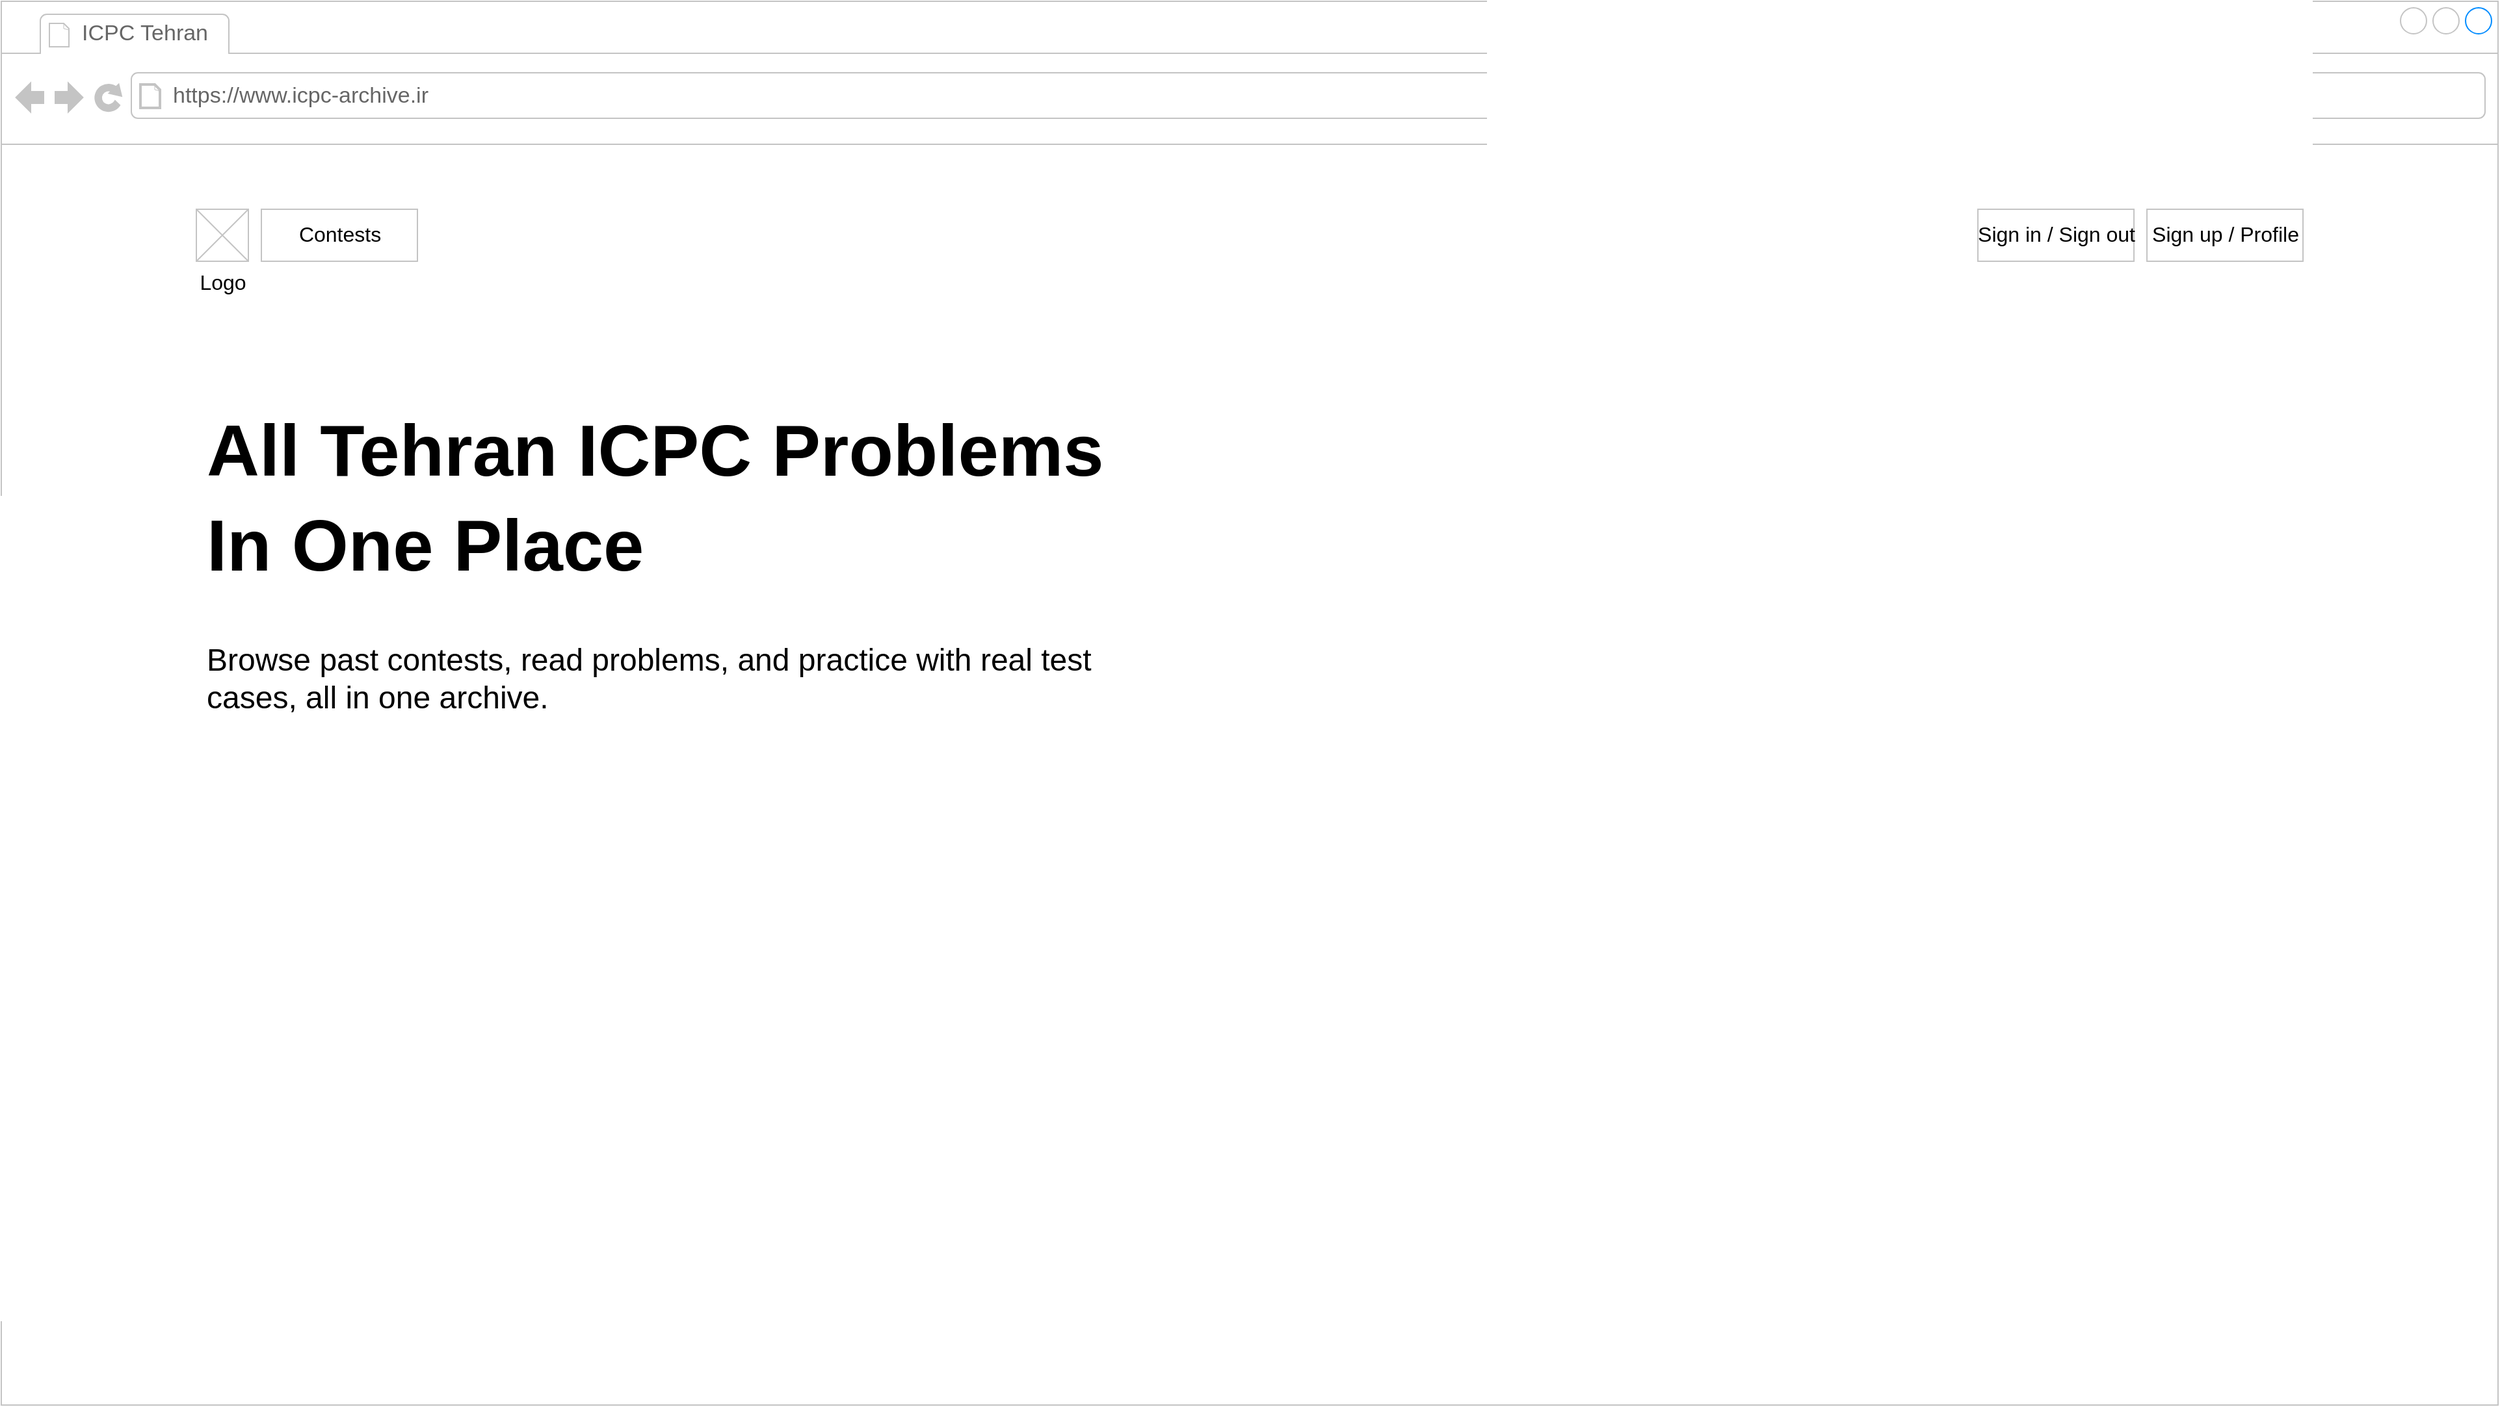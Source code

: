 <mxfile locked="false" version="25.0.2" pages="10">
  <diagram id="NhFwWqMQYfxVTpJ-UrhH" name="Home">
    <mxGraphModel dx="4614" dy="1274" grid="1" gridSize="10" guides="1" tooltips="1" connect="1" arrows="1" fold="1" page="1" pageScale="1" pageWidth="1920" pageHeight="1080" math="0" shadow="0">
      <root>
        <mxCell id="0" />
        <mxCell id="1" parent="0" />
        <mxCell id="qxyy4CaxYONW8MwyeVJZ-1" value="" style="strokeWidth=1;shadow=0;dashed=0;align=center;html=1;shape=mxgraph.mockup.containers.browserWindow;rSize=0;strokeColor=#C4C4C4;strokeColor2=#008cff;strokeColor3=#c4c4c4;mainText=,;recursiveResize=0;fillColor=default;comic=0;deletable=1;backgroundOutline=0;fontSize=15;fontFamily=Helvetica;" parent="1" vertex="1">
          <mxGeometry x="-1880" y="40" width="1920" height="1080" as="geometry" />
        </mxCell>
        <mxCell id="qxyy4CaxYONW8MwyeVJZ-2" value="ICPC Tehran" style="strokeWidth=1;shadow=0;dashed=0;align=center;html=1;shape=mxgraph.mockup.containers.anchor;fontSize=17;fontColor=#666666;align=left;whiteSpace=wrap;fontFamily=Helvetica;strokeColor=#C4C4C4;" parent="qxyy4CaxYONW8MwyeVJZ-1" vertex="1">
          <mxGeometry x="60" y="12" width="110" height="26" as="geometry" />
        </mxCell>
        <mxCell id="qxyy4CaxYONW8MwyeVJZ-3" value="https://www.icpc-archive.ir" style="strokeWidth=1;shadow=0;dashed=0;align=center;html=1;shape=mxgraph.mockup.containers.anchor;rSize=0;fontSize=17;fontColor=#666666;align=left;fontFamily=Helvetica;strokeColor=#C4C4C4;" parent="qxyy4CaxYONW8MwyeVJZ-1" vertex="1">
          <mxGeometry x="130" y="60" width="250" height="26" as="geometry" />
        </mxCell>
        <mxCell id="qxyy4CaxYONW8MwyeVJZ-4" value="&lt;font style=&quot;font-size: 16px;&quot;&gt;Sign up / Profile&lt;/font&gt;" style="shape=rectangle;strokeColor=#C4C4C4;fillColor=none;linkText=;fontSize=17;fontColor=#000000;fontStyle=0;html=1;align=center;labelBackgroundColor=none;rounded=0;shadow=0;glass=0;verticalAlign=middle;arcSize=50;fontFamily=Helvetica;strokeWidth=1;" parent="qxyy4CaxYONW8MwyeVJZ-1" vertex="1">
          <mxGeometry x="1650" y="160" width="120" height="40" as="geometry" />
        </mxCell>
        <mxCell id="qxyy4CaxYONW8MwyeVJZ-5" value="&lt;h1 style=&quot;margin-top: 0px; line-height: 100%;&quot;&gt;&lt;font style=&quot;font-size: 56px; line-height: 100%;&quot;&gt;All Tehran ICPC&amp;nbsp;&lt;/font&gt;&lt;span style=&quot;font-size: 56px; background-color: initial; line-height: 100%;&quot;&gt;Problems&lt;/span&gt;&lt;/h1&gt;&lt;h1 style=&quot;margin-top: 0px; line-height: 100%;&quot;&gt;&lt;span style=&quot;font-size: 56px; background-color: initial; line-height: 100%;&quot;&gt;In One Place&lt;/span&gt;&lt;/h1&gt;" style="text;html=1;whiteSpace=wrap;overflow=hidden;rounded=0;fontFamily=Helvetica;strokeColor=none;verticalAlign=middle;spacing=8;fontStyle=0" parent="qxyy4CaxYONW8MwyeVJZ-1" vertex="1">
          <mxGeometry x="150" y="300" width="720" height="180" as="geometry" />
        </mxCell>
        <mxCell id="qxyy4CaxYONW8MwyeVJZ-6" value="&lt;font style=&quot;font-size: 16px;&quot;&gt;&lt;font style=&quot;&quot;&gt;Sign in&amp;nbsp;&lt;/font&gt;&lt;span style=&quot;background-color: initial;&quot;&gt;/ Sign out&lt;/span&gt;&lt;/font&gt;" style="shape=rectangle;strokeColor=#C4C4C4;fillColor=none;linkText=;fontSize=17;fontColor=#000000;fontStyle=0;html=1;align=center;labelBackgroundColor=none;rounded=0;shadow=0;glass=0;verticalAlign=middle;arcSize=50;fontFamily=Helvetica;" parent="qxyy4CaxYONW8MwyeVJZ-1" vertex="1">
          <mxGeometry x="1520" y="160" width="120" height="40" as="geometry" />
        </mxCell>
        <mxCell id="qxyy4CaxYONW8MwyeVJZ-7" value="&lt;font style=&quot;font-size: 16px;&quot;&gt;Logo&lt;/font&gt;" style="verticalLabelPosition=bottom;shadow=0;dashed=0;align=center;html=1;verticalAlign=top;strokeWidth=1;shape=mxgraph.mockup.graphics.simpleIcon;strokeColor=#C4C4C4;connectable=1;fillColor=none;fontFamily=Helvetica;" parent="qxyy4CaxYONW8MwyeVJZ-1" vertex="1">
          <mxGeometry x="150" y="160" width="40" height="40" as="geometry" />
        </mxCell>
        <mxCell id="qxyy4CaxYONW8MwyeVJZ-8" value="&lt;span style=&quot;font-size: 16px;&quot;&gt;Contests&lt;/span&gt;" style="shape=rectangle;strokeColor=#C4C4C4;fillColor=none;linkText=;fontSize=17;fontColor=#000000;fontStyle=0;html=1;align=center;labelBackgroundColor=none;rounded=0;shadow=0;glass=0;verticalAlign=middle;arcSize=50;fontFamily=Helvetica;" parent="qxyy4CaxYONW8MwyeVJZ-1" vertex="1">
          <mxGeometry x="200" y="160" width="120" height="40" as="geometry" />
        </mxCell>
        <mxCell id="hmNclwnhFFP0s7xyzH-O-1" value="&lt;h1 style=&quot;margin-top: 0px;&quot;&gt;&lt;span style=&quot;background-color: initial; font-weight: normal;&quot;&gt;&lt;font&gt;Browse past contests, read problems, and practice with real test cases, all in one archive.&lt;/font&gt;&lt;/span&gt;&lt;br&gt;&lt;/h1&gt;" style="text;html=1;whiteSpace=wrap;overflow=hidden;rounded=0;fontFamily=Helvetica;strokeColor=none;verticalAlign=top;spacing=8;" vertex="1" parent="qxyy4CaxYONW8MwyeVJZ-1">
          <mxGeometry x="150" y="480" width="720" height="120" as="geometry" />
        </mxCell>
      </root>
    </mxGraphModel>
  </diagram>
  <diagram id="5l3dwOP8RvpGSDf8k0nj" name="Sign up">
    <mxGraphModel dx="3806" dy="3052" grid="1" gridSize="10" guides="1" tooltips="1" connect="1" arrows="1" fold="1" page="1" pageScale="1" pageWidth="1920" pageHeight="1080" math="0" shadow="0">
      <root>
        <mxCell id="0" />
        <mxCell id="1" parent="0" />
        <mxCell id="Jhx0VhuM5ZHiygkUntqj-1" value="" style="strokeWidth=1;shadow=0;dashed=0;align=center;html=1;shape=mxgraph.mockup.containers.browserWindow;rSize=0;strokeColor=#C4C4C4;strokeColor2=#008cff;strokeColor3=#c4c4c4;mainText=,;recursiveResize=0;fillColor=default;comic=0;deletable=1;backgroundOutline=0;fontSize=15;fontFamily=Helvetica;" parent="1" vertex="1">
          <mxGeometry x="-1880" y="-2120" width="1920" height="1080" as="geometry" />
        </mxCell>
        <mxCell id="Jhx0VhuM5ZHiygkUntqj-2" value="ICPC Tehran" style="strokeWidth=1;shadow=0;dashed=0;align=center;html=1;shape=mxgraph.mockup.containers.anchor;fontSize=17;fontColor=#666666;align=left;whiteSpace=wrap;fontFamily=Helvetica;strokeColor=#C4C4C4;" parent="Jhx0VhuM5ZHiygkUntqj-1" vertex="1">
          <mxGeometry x="60" y="12" width="110" height="26" as="geometry" />
        </mxCell>
        <mxCell id="Jhx0VhuM5ZHiygkUntqj-3" value="https://www.icpc-archive.ir" style="strokeWidth=1;shadow=0;dashed=0;align=center;html=1;shape=mxgraph.mockup.containers.anchor;rSize=0;fontSize=17;fontColor=#666666;align=left;fontFamily=Helvetica;strokeColor=#C4C4C4;" parent="Jhx0VhuM5ZHiygkUntqj-1" vertex="1">
          <mxGeometry x="130" y="60" width="250" height="26" as="geometry" />
        </mxCell>
        <mxCell id="Jhx0VhuM5ZHiygkUntqj-4" value="&lt;font style=&quot;font-size: 16px;&quot;&gt;Sign up / Profile&lt;/font&gt;" style="shape=rectangle;strokeColor=#C4C4C4;fillColor=default;linkText=;fontSize=17;fontColor=#000000;fontStyle=0;html=1;align=center;labelBackgroundColor=none;rounded=0;shadow=0;glass=0;verticalAlign=middle;arcSize=50;fontFamily=Helvetica;strokeWidth=1;" parent="Jhx0VhuM5ZHiygkUntqj-1" vertex="1">
          <mxGeometry x="1650" y="160" width="120" height="40" as="geometry" />
        </mxCell>
        <mxCell id="Jhx0VhuM5ZHiygkUntqj-5" value="&lt;font style=&quot;font-size: 16px;&quot;&gt;Sign in / Sign out&lt;/font&gt;" style="shape=rectangle;strokeColor=#C4C4C4;fillColor=none;linkText=;fontSize=17;fontColor=#000000;fontStyle=0;html=1;align=center;labelBackgroundColor=none;rounded=0;shadow=0;glass=0;verticalAlign=middle;arcSize=50;fontFamily=Helvetica;" parent="Jhx0VhuM5ZHiygkUntqj-1" vertex="1">
          <mxGeometry x="1520" y="160" width="120" height="40" as="geometry" />
        </mxCell>
        <mxCell id="Jhx0VhuM5ZHiygkUntqj-6" value="&lt;font style=&quot;font-size: 16px;&quot;&gt;Logo&lt;/font&gt;" style="verticalLabelPosition=bottom;shadow=0;dashed=0;align=center;html=1;verticalAlign=top;strokeWidth=1;shape=mxgraph.mockup.graphics.simpleIcon;strokeColor=#C4C4C4;connectable=1;fillColor=none;fontFamily=Helvetica;" parent="Jhx0VhuM5ZHiygkUntqj-1" vertex="1">
          <mxGeometry x="150" y="160" width="40" height="40" as="geometry" />
        </mxCell>
        <mxCell id="Jhx0VhuM5ZHiygkUntqj-7" value="&lt;span style=&quot;font-size: 16px;&quot;&gt;Contests&lt;/span&gt;" style="shape=rectangle;strokeColor=#C4C4C4;fillColor=none;linkText=;fontSize=17;fontColor=#000000;fontStyle=0;html=1;align=center;labelBackgroundColor=none;rounded=0;shadow=0;glass=0;verticalAlign=middle;arcSize=50;fontFamily=Helvetica;" parent="Jhx0VhuM5ZHiygkUntqj-1" vertex="1">
          <mxGeometry x="200" y="160" width="120" height="40" as="geometry" />
        </mxCell>
        <mxCell id="Jhx0VhuM5ZHiygkUntqj-9" value="" style="strokeWidth=1;shadow=0;dashed=0;align=center;html=1;shape=mxgraph.mockup.forms.rrect;rSize=0;strokeColor=none;fillColor=none;fontFamily=Georgia;" parent="Jhx0VhuM5ZHiygkUntqj-1" vertex="1">
          <mxGeometry x="805" y="325" width="310" height="430" as="geometry" />
        </mxCell>
        <mxCell id="Jhx0VhuM5ZHiygkUntqj-10" value="&lt;font style=&quot;font-size: 24px;&quot;&gt;Sign up&lt;/font&gt;" style="strokeWidth=1;shadow=0;dashed=0;align=center;html=1;shape=mxgraph.mockup.forms.anchor;fontSize=16;fontColor=#000000;align=left;resizeWidth=1;spacingLeft=0;movable=1;resizable=1;rotatable=1;deletable=1;editable=1;locked=0;connectable=1;horizontal=1;verticalAlign=middle;" parent="Jhx0VhuM5ZHiygkUntqj-9" vertex="1">
          <mxGeometry width="290" height="30" relative="1" as="geometry">
            <mxPoint x="10" y="10" as="offset" />
          </mxGeometry>
        </mxCell>
        <mxCell id="Jhx0VhuM5ZHiygkUntqj-11" value="&lt;font style=&quot;font-size: 16px;&quot;&gt;Username&lt;/font&gt;" style="strokeWidth=1;shadow=0;dashed=0;align=center;html=1;shape=mxgraph.mockup.forms.anchor;fontSize=12;fontColor=#000000;align=left;resizeWidth=1;spacingLeft=0;strokeColor=#000000;" parent="Jhx0VhuM5ZHiygkUntqj-9" vertex="1">
          <mxGeometry width="155" height="30" relative="1" as="geometry">
            <mxPoint x="10" y="50" as="offset" />
          </mxGeometry>
        </mxCell>
        <mxCell id="Jhx0VhuM5ZHiygkUntqj-12" value="&lt;font style=&quot;font-size: 16px;&quot;&gt;thisis_mahyar&lt;/font&gt;" style="strokeWidth=1;shadow=0;dashed=0;align=center;html=1;shape=mxgraph.mockup.forms.rrect;rSize=0;strokeColor=#C4C4C4;fontColor=#000000;align=left;spacingLeft=5;resizeWidth=1;" parent="Jhx0VhuM5ZHiygkUntqj-9" vertex="1">
          <mxGeometry width="200" height="30" relative="1" as="geometry">
            <mxPoint x="10" y="80" as="offset" />
          </mxGeometry>
        </mxCell>
        <mxCell id="Jhx0VhuM5ZHiygkUntqj-13" value="&lt;font style=&quot;font-size: 16px;&quot;&gt;Email&lt;/font&gt;" style="strokeWidth=1;shadow=0;dashed=0;align=center;html=1;shape=mxgraph.mockup.forms.anchor;fontSize=12;fontColor=#000000;align=left;resizeWidth=1;spacingLeft=0;" parent="Jhx0VhuM5ZHiygkUntqj-9" vertex="1">
          <mxGeometry width="155" height="30" relative="1" as="geometry">
            <mxPoint x="10" y="130" as="offset" />
          </mxGeometry>
        </mxCell>
        <mxCell id="Jhx0VhuM5ZHiygkUntqj-14" value="&lt;font style=&quot;font-size: 16px;&quot;&gt;mahyarstate@gmail.com&lt;/font&gt;" style="strokeWidth=1;shadow=0;dashed=0;align=center;html=1;shape=mxgraph.mockup.forms.rrect;rSize=0;strokeColor=#C4C4C4;fontColor=#000000;align=left;spacingLeft=5;resizeWidth=1;verticalAlign=middle;" parent="Jhx0VhuM5ZHiygkUntqj-9" vertex="1">
          <mxGeometry width="200" height="30" relative="1" as="geometry">
            <mxPoint x="10" y="160" as="offset" />
          </mxGeometry>
        </mxCell>
        <mxCell id="Jhx0VhuM5ZHiygkUntqj-15" value="SIGN UP" style="strokeWidth=1;shadow=0;dashed=0;align=center;html=1;shape=mxgraph.mockup.forms.rrect;rSize=5;strokeColor=none;fontColor=#ffffff;fillColor=#66bbff;fontSize=16;fontStyle=1;" parent="Jhx0VhuM5ZHiygkUntqj-9" vertex="1">
          <mxGeometry y="1" width="80" height="30" relative="1" as="geometry">
            <mxPoint x="10" y="-50" as="offset" />
          </mxGeometry>
        </mxCell>
        <mxCell id="Jhx0VhuM5ZHiygkUntqj-16" value="&lt;font style=&quot;font-size: 16px;&quot;&gt;Password&lt;/font&gt;" style="strokeWidth=1;shadow=0;dashed=0;align=center;html=1;shape=mxgraph.mockup.forms.anchor;fontSize=12;fontColor=#000000;align=left;resizeWidth=1;spacingLeft=0;" parent="Jhx0VhuM5ZHiygkUntqj-9" vertex="1">
          <mxGeometry x="10" y="210" width="155" height="30" as="geometry" />
        </mxCell>
        <mxCell id="Jhx0VhuM5ZHiygkUntqj-17" value="&lt;font style=&quot;font-size: 16px;&quot;&gt;********&lt;/font&gt;" style="strokeWidth=1;shadow=0;dashed=0;align=center;html=1;shape=mxgraph.mockup.forms.rrect;rSize=0;strokeColor=#C4C4C4;fontColor=#000000;align=left;spacingLeft=5;resizeWidth=1;verticalAlign=middle;" parent="Jhx0VhuM5ZHiygkUntqj-9" vertex="1">
          <mxGeometry x="10" y="240" width="200" height="30" as="geometry" />
        </mxCell>
        <mxCell id="Jhx0VhuM5ZHiygkUntqj-18" value="&lt;font style=&quot;font-size: 16px;&quot;&gt;Confirm password&lt;/font&gt;" style="strokeWidth=1;shadow=0;dashed=0;align=center;html=1;shape=mxgraph.mockup.forms.anchor;fontSize=12;fontColor=#000000;align=left;resizeWidth=1;spacingLeft=0;" parent="Jhx0VhuM5ZHiygkUntqj-9" vertex="1">
          <mxGeometry x="10" y="290" width="155" height="30" as="geometry" />
        </mxCell>
        <mxCell id="Jhx0VhuM5ZHiygkUntqj-19" value="&lt;font style=&quot;font-size: 16px;&quot;&gt;********&lt;/font&gt;" style="strokeWidth=1;shadow=0;dashed=0;align=center;html=1;shape=mxgraph.mockup.forms.rrect;rSize=0;strokeColor=#C4C4C4;fontColor=#000000;align=left;spacingLeft=5;resizeWidth=1;verticalAlign=middle;" parent="Jhx0VhuM5ZHiygkUntqj-9" vertex="1">
          <mxGeometry x="10" y="320" width="200" height="30" as="geometry" />
        </mxCell>
      </root>
    </mxGraphModel>
  </diagram>
  <diagram id="UwKrgyvbbzcj5F92cguX" name="Sign in">
    <mxGraphModel dx="1886" dy="892" grid="1" gridSize="10" guides="1" tooltips="1" connect="1" arrows="1" fold="1" page="1" pageScale="1" pageWidth="1920" pageHeight="1080" math="0" shadow="0">
      <root>
        <mxCell id="0" />
        <mxCell id="1" parent="0" />
        <mxCell id="Vcxzgo62oUMsaI_Tg9s4-1" value="" style="strokeWidth=1;shadow=0;dashed=0;align=center;html=1;shape=mxgraph.mockup.containers.browserWindow;rSize=0;strokeColor=#C4C4C4;strokeColor2=#008cff;strokeColor3=#c4c4c4;mainText=,;recursiveResize=0;fillColor=default;comic=0;deletable=1;backgroundOutline=0;fontSize=15;fontFamily=Helvetica;" parent="1" vertex="1">
          <mxGeometry x="40" y="40" width="1920" height="1080" as="geometry" />
        </mxCell>
        <mxCell id="Vcxzgo62oUMsaI_Tg9s4-2" value="ICPC Tehran" style="strokeWidth=1;shadow=0;dashed=0;align=center;html=1;shape=mxgraph.mockup.containers.anchor;fontSize=17;fontColor=#666666;align=left;whiteSpace=wrap;fontFamily=Helvetica;strokeColor=#C4C4C4;" parent="Vcxzgo62oUMsaI_Tg9s4-1" vertex="1">
          <mxGeometry x="60" y="12" width="110" height="26" as="geometry" />
        </mxCell>
        <mxCell id="Vcxzgo62oUMsaI_Tg9s4-3" value="https://www.icpc-archive.ir" style="strokeWidth=1;shadow=0;dashed=0;align=center;html=1;shape=mxgraph.mockup.containers.anchor;rSize=0;fontSize=17;fontColor=#666666;align=left;fontFamily=Helvetica;strokeColor=#C4C4C4;" parent="Vcxzgo62oUMsaI_Tg9s4-1" vertex="1">
          <mxGeometry x="130" y="60" width="250" height="26" as="geometry" />
        </mxCell>
        <mxCell id="Vcxzgo62oUMsaI_Tg9s4-4" value="&lt;font style=&quot;font-size: 16px;&quot;&gt;Sign up / Profile&lt;/font&gt;" style="shape=rectangle;strokeColor=#C4C4C4;fillColor=none;linkText=;fontSize=17;fontColor=#000000;fontStyle=0;html=1;align=center;labelBackgroundColor=none;rounded=0;shadow=0;glass=0;verticalAlign=middle;arcSize=50;fontFamily=Helvetica;strokeWidth=1;" parent="Vcxzgo62oUMsaI_Tg9s4-1" vertex="1">
          <mxGeometry x="1650" y="160" width="120" height="40" as="geometry" />
        </mxCell>
        <mxCell id="Vcxzgo62oUMsaI_Tg9s4-5" value="&lt;font style=&quot;font-size: 16px;&quot;&gt;Sign in / Sign out&lt;/font&gt;" style="shape=rectangle;strokeColor=#C4C4C4;fillColor=none;linkText=;fontSize=17;fontColor=#000000;fontStyle=0;html=1;align=center;labelBackgroundColor=none;rounded=0;shadow=0;glass=0;verticalAlign=middle;arcSize=50;fontFamily=Helvetica;" parent="Vcxzgo62oUMsaI_Tg9s4-1" vertex="1">
          <mxGeometry x="1520" y="160" width="120" height="40" as="geometry" />
        </mxCell>
        <mxCell id="Vcxzgo62oUMsaI_Tg9s4-6" value="&lt;font style=&quot;font-size: 16px;&quot;&gt;Logo&lt;/font&gt;" style="verticalLabelPosition=bottom;shadow=0;dashed=0;align=center;html=1;verticalAlign=top;strokeWidth=1;shape=mxgraph.mockup.graphics.simpleIcon;strokeColor=#C4C4C4;connectable=1;fillColor=none;fontFamily=Helvetica;" parent="Vcxzgo62oUMsaI_Tg9s4-1" vertex="1">
          <mxGeometry x="150" y="160" width="40" height="40" as="geometry" />
        </mxCell>
        <mxCell id="Vcxzgo62oUMsaI_Tg9s4-7" value="&lt;span style=&quot;font-size: 16px;&quot;&gt;Contests&lt;/span&gt;" style="shape=rectangle;strokeColor=#C4C4C4;fillColor=none;linkText=;fontSize=17;fontColor=#000000;fontStyle=0;html=1;align=center;labelBackgroundColor=none;rounded=0;shadow=0;glass=0;verticalAlign=middle;arcSize=50;fontFamily=Helvetica;" parent="Vcxzgo62oUMsaI_Tg9s4-1" vertex="1">
          <mxGeometry x="200" y="160" width="120" height="40" as="geometry" />
        </mxCell>
        <mxCell id="Vcxzgo62oUMsaI_Tg9s4-9" value="" style="strokeWidth=1;shadow=0;dashed=0;align=center;html=1;shape=mxgraph.mockup.forms.rrect;rSize=0;strokeColor=none;fillColor=none;fontFamily=Georgia;" parent="Vcxzgo62oUMsaI_Tg9s4-1" vertex="1">
          <mxGeometry x="805" y="410" width="310" height="260" as="geometry" />
        </mxCell>
        <mxCell id="Vcxzgo62oUMsaI_Tg9s4-10" value="&lt;font style=&quot;font-size: 24px;&quot;&gt;Sign in&lt;/font&gt;" style="strokeWidth=1;shadow=0;dashed=0;align=center;html=1;shape=mxgraph.mockup.forms.anchor;fontSize=16;fontColor=#000000;align=left;resizeWidth=1;spacingLeft=0;movable=1;resizable=1;rotatable=1;deletable=1;editable=1;locked=0;connectable=1;horizontal=1;verticalAlign=middle;" parent="Vcxzgo62oUMsaI_Tg9s4-9" vertex="1">
          <mxGeometry width="290" height="30" relative="1" as="geometry">
            <mxPoint x="10" y="10" as="offset" />
          </mxGeometry>
        </mxCell>
        <mxCell id="Vcxzgo62oUMsaI_Tg9s4-11" value="&lt;font style=&quot;font-size: 16px;&quot;&gt;Username&lt;/font&gt;" style="strokeWidth=1;shadow=0;dashed=0;align=center;html=1;shape=mxgraph.mockup.forms.anchor;fontSize=12;fontColor=#000000;align=left;resizeWidth=1;spacingLeft=0;strokeColor=#000000;" parent="Vcxzgo62oUMsaI_Tg9s4-9" vertex="1">
          <mxGeometry width="155" height="30" relative="1" as="geometry">
            <mxPoint x="10" y="50" as="offset" />
          </mxGeometry>
        </mxCell>
        <mxCell id="Vcxzgo62oUMsaI_Tg9s4-12" value="&lt;font style=&quot;font-size: 16px;&quot;&gt;thisis_mahyar&lt;/font&gt;" style="strokeWidth=1;shadow=0;dashed=0;align=center;html=1;shape=mxgraph.mockup.forms.rrect;rSize=0;strokeColor=#C4C4C4;fontColor=#000000;align=left;spacingLeft=5;resizeWidth=1;" parent="Vcxzgo62oUMsaI_Tg9s4-9" vertex="1">
          <mxGeometry width="200" height="30" relative="1" as="geometry">
            <mxPoint x="10" y="80" as="offset" />
          </mxGeometry>
        </mxCell>
        <mxCell id="Vcxzgo62oUMsaI_Tg9s4-13" value="&lt;font style=&quot;font-size: 16px;&quot;&gt;Password&lt;/font&gt;" style="strokeWidth=1;shadow=0;dashed=0;align=center;html=1;shape=mxgraph.mockup.forms.anchor;fontSize=12;fontColor=#000000;align=left;resizeWidth=1;spacingLeft=0;" parent="Vcxzgo62oUMsaI_Tg9s4-9" vertex="1">
          <mxGeometry width="155" height="30" relative="1" as="geometry">
            <mxPoint x="10" y="130" as="offset" />
          </mxGeometry>
        </mxCell>
        <mxCell id="Vcxzgo62oUMsaI_Tg9s4-14" value="&lt;font style=&quot;font-size: 16px;&quot;&gt;********&lt;/font&gt;" style="strokeWidth=1;shadow=0;dashed=0;align=center;html=1;shape=mxgraph.mockup.forms.rrect;rSize=0;strokeColor=#C4C4C4;fontColor=#000000;align=left;spacingLeft=5;resizeWidth=1;verticalAlign=middle;" parent="Vcxzgo62oUMsaI_Tg9s4-9" vertex="1">
          <mxGeometry width="200" height="30" relative="1" as="geometry">
            <mxPoint x="10" y="160" as="offset" />
          </mxGeometry>
        </mxCell>
        <mxCell id="Vcxzgo62oUMsaI_Tg9s4-15" value="SIGN IN" style="strokeWidth=1;shadow=0;dashed=0;align=center;html=1;shape=mxgraph.mockup.forms.rrect;rSize=5;strokeColor=none;fontColor=#ffffff;fillColor=#66bbff;fontSize=16;fontStyle=1;" parent="Vcxzgo62oUMsaI_Tg9s4-9" vertex="1">
          <mxGeometry y="1" width="80" height="30" relative="1" as="geometry">
            <mxPoint x="10" y="-40" as="offset" />
          </mxGeometry>
        </mxCell>
        <mxCell id="BENI2ccJBu_T8lNZ6NGX-1" value="&lt;span style=&quot;color: rgb(0, 0, 0); font-family: &amp;quot;Comic Sans MS&amp;quot;; font-size: 16px; font-style: normal; font-variant-ligatures: normal; font-variant-caps: normal; font-weight: 400; letter-spacing: normal; orphans: 2; text-indent: 0px; text-transform: none; widows: 2; word-spacing: 0px; -webkit-text-stroke-width: 0px; white-space: normal; text-decoration-thickness: initial; text-decoration-style: initial; text-decoration-color: initial; float: none; display: inline !important;&quot;&gt;For this version, there is no link in sign in form to sign up form. Y&lt;/span&gt;&lt;span style=&quot;font-family: &amp;quot;Comic Sans MS&amp;quot;; font-size: 16px;&quot;&gt;ou can sign up from navigation bar.&lt;/span&gt;" style="shape=note;whiteSpace=wrap;html=1;backgroundOutline=1;darkOpacity=0.05;align=left;verticalAlign=top;spacingRight=40;spacingLeft=8;spacingBottom=8;spacingTop=8;fillColor=#f8cecc;strokeColor=#b85450;" parent="1" vertex="1">
          <mxGeometry x="2000" y="40" width="280" height="120" as="geometry" />
        </mxCell>
      </root>
    </mxGraphModel>
  </diagram>
  <diagram id="zrw0uj522RWOjOEadtq6" name="Profile">
    <mxGraphModel dx="1886" dy="892" grid="1" gridSize="10" guides="1" tooltips="1" connect="1" arrows="1" fold="1" page="1" pageScale="1" pageWidth="1920" pageHeight="1080" math="0" shadow="0">
      <root>
        <mxCell id="0" />
        <mxCell id="1" parent="0" />
        <mxCell id="Wp5L86byp1PW0JcDCClr-1" value="" style="strokeWidth=1;shadow=0;dashed=0;align=center;html=1;shape=mxgraph.mockup.containers.browserWindow;rSize=0;strokeColor=#C4C4C4;strokeColor2=#008cff;strokeColor3=#c4c4c4;mainText=,;recursiveResize=0;fillColor=default;comic=0;deletable=1;backgroundOutline=0;fontSize=15;fontFamily=Helvetica;" parent="1" vertex="1">
          <mxGeometry x="40" y="40" width="1920" height="1080" as="geometry" />
        </mxCell>
        <mxCell id="Wp5L86byp1PW0JcDCClr-2" value="ICPC Tehran" style="strokeWidth=1;shadow=0;dashed=0;align=center;html=1;shape=mxgraph.mockup.containers.anchor;fontSize=17;fontColor=#666666;align=left;whiteSpace=wrap;fontFamily=Helvetica;strokeColor=#C4C4C4;" parent="Wp5L86byp1PW0JcDCClr-1" vertex="1">
          <mxGeometry x="60" y="12" width="110" height="26" as="geometry" />
        </mxCell>
        <mxCell id="Wp5L86byp1PW0JcDCClr-3" value="https://www.icpc-archive.ir" style="strokeWidth=1;shadow=0;dashed=0;align=center;html=1;shape=mxgraph.mockup.containers.anchor;rSize=0;fontSize=17;fontColor=#666666;align=left;fontFamily=Helvetica;strokeColor=#C4C4C4;" parent="Wp5L86byp1PW0JcDCClr-1" vertex="1">
          <mxGeometry x="130" y="60" width="250" height="26" as="geometry" />
        </mxCell>
        <mxCell id="Wp5L86byp1PW0JcDCClr-4" value="&lt;font style=&quot;font-size: 16px;&quot;&gt;Sign up / Profile&lt;/font&gt;" style="shape=rectangle;strokeColor=#C4C4C4;fillColor=none;linkText=;fontSize=17;fontColor=#000000;fontStyle=0;html=1;align=center;labelBackgroundColor=none;rounded=0;shadow=0;glass=0;verticalAlign=middle;arcSize=50;fontFamily=Helvetica;strokeWidth=1;" parent="Wp5L86byp1PW0JcDCClr-1" vertex="1">
          <mxGeometry x="1650" y="160" width="120" height="40" as="geometry" />
        </mxCell>
        <mxCell id="Wp5L86byp1PW0JcDCClr-5" value="&lt;font style=&quot;font-size: 16px;&quot;&gt;Sign in / Sign out&lt;/font&gt;" style="shape=rectangle;strokeColor=#C4C4C4;fillColor=none;linkText=;fontSize=17;fontColor=#000000;fontStyle=0;html=1;align=center;labelBackgroundColor=none;rounded=0;shadow=0;glass=0;verticalAlign=middle;arcSize=50;fontFamily=Helvetica;" parent="Wp5L86byp1PW0JcDCClr-1" vertex="1">
          <mxGeometry x="1520" y="160" width="120" height="40" as="geometry" />
        </mxCell>
        <mxCell id="Wp5L86byp1PW0JcDCClr-6" value="&lt;font style=&quot;font-size: 16px;&quot;&gt;Logo&lt;/font&gt;" style="verticalLabelPosition=bottom;shadow=0;dashed=0;align=center;html=1;verticalAlign=top;strokeWidth=1;shape=mxgraph.mockup.graphics.simpleIcon;strokeColor=#C4C4C4;connectable=1;fillColor=none;fontFamily=Helvetica;" parent="Wp5L86byp1PW0JcDCClr-1" vertex="1">
          <mxGeometry x="150" y="160" width="40" height="40" as="geometry" />
        </mxCell>
        <mxCell id="Wp5L86byp1PW0JcDCClr-7" value="&lt;span style=&quot;font-size: 16px;&quot;&gt;Contests&lt;/span&gt;" style="shape=rectangle;strokeColor=#C4C4C4;fillColor=none;linkText=;fontSize=17;fontColor=#000000;fontStyle=0;html=1;align=center;labelBackgroundColor=none;rounded=0;shadow=0;glass=0;verticalAlign=middle;arcSize=50;fontFamily=Helvetica;" parent="Wp5L86byp1PW0JcDCClr-1" vertex="1">
          <mxGeometry x="200" y="160" width="120" height="40" as="geometry" />
        </mxCell>
        <mxCell id="Wp5L86byp1PW0JcDCClr-17" value="" style="verticalLabelPosition=bottom;shadow=0;dashed=0;align=center;html=1;verticalAlign=top;strokeWidth=1;shape=mxgraph.mockup.misc.loading_circle_1;pointerEvents=1" parent="Wp5L86byp1PW0JcDCClr-1" vertex="1">
          <mxGeometry x="915" y="495" width="90" height="90" as="geometry" />
        </mxCell>
      </root>
    </mxGraphModel>
  </diagram>
  <diagram id="4J-Sln8L1DukXmF68sEF" name="Contests">
    <mxGraphModel dx="1886" dy="892" grid="1" gridSize="10" guides="1" tooltips="1" connect="1" arrows="1" fold="1" page="1" pageScale="1" pageWidth="1920" pageHeight="1080" math="0" shadow="0">
      <root>
        <mxCell id="0" />
        <mxCell id="1" parent="0" />
        <mxCell id="ssX3Y0Y6o9wibVtlf6H6-1" value="" style="strokeWidth=1;shadow=0;dashed=0;align=center;html=1;shape=mxgraph.mockup.containers.browserWindow;rSize=0;strokeColor=#C4C4C4;strokeColor2=#008cff;strokeColor3=#c4c4c4;mainText=,;recursiveResize=0;fillColor=default;comic=0;deletable=1;backgroundOutline=0;fontSize=15;fontFamily=Helvetica;" parent="1" vertex="1">
          <mxGeometry x="40" y="40" width="1920" height="1080" as="geometry" />
        </mxCell>
        <mxCell id="ssX3Y0Y6o9wibVtlf6H6-2" value="ICPC Tehran" style="strokeWidth=1;shadow=0;dashed=0;align=center;html=1;shape=mxgraph.mockup.containers.anchor;fontSize=17;fontColor=#666666;align=left;whiteSpace=wrap;fontFamily=Helvetica;strokeColor=#C4C4C4;" parent="ssX3Y0Y6o9wibVtlf6H6-1" vertex="1">
          <mxGeometry x="60" y="12" width="110" height="26" as="geometry" />
        </mxCell>
        <mxCell id="ssX3Y0Y6o9wibVtlf6H6-3" value="https://www.icpc-archive.ir" style="strokeWidth=1;shadow=0;dashed=0;align=center;html=1;shape=mxgraph.mockup.containers.anchor;rSize=0;fontSize=17;fontColor=#666666;align=left;fontFamily=Helvetica;strokeColor=#C4C4C4;" parent="ssX3Y0Y6o9wibVtlf6H6-1" vertex="1">
          <mxGeometry x="130" y="60" width="250" height="26" as="geometry" />
        </mxCell>
        <mxCell id="ssX3Y0Y6o9wibVtlf6H6-4" value="&lt;font style=&quot;font-size: 16px;&quot;&gt;Sign up / Profile&lt;/font&gt;" style="shape=rectangle;strokeColor=#C4C4C4;fillColor=none;linkText=;fontSize=17;fontColor=#000000;fontStyle=0;html=1;align=center;labelBackgroundColor=none;rounded=0;shadow=0;glass=0;verticalAlign=middle;arcSize=50;fontFamily=Helvetica;strokeWidth=1;" parent="ssX3Y0Y6o9wibVtlf6H6-1" vertex="1">
          <mxGeometry x="1650" y="160" width="120" height="40" as="geometry" />
        </mxCell>
        <mxCell id="ssX3Y0Y6o9wibVtlf6H6-5" value="&lt;font style=&quot;font-size: 16px;&quot;&gt;Sign in / Sign out&lt;/font&gt;" style="shape=rectangle;strokeColor=#C4C4C4;fillColor=none;linkText=;fontSize=17;fontColor=#000000;fontStyle=0;html=1;align=center;labelBackgroundColor=none;rounded=0;shadow=0;glass=0;verticalAlign=middle;arcSize=50;fontFamily=Helvetica;" parent="ssX3Y0Y6o9wibVtlf6H6-1" vertex="1">
          <mxGeometry x="1520" y="160" width="120" height="40" as="geometry" />
        </mxCell>
        <mxCell id="ssX3Y0Y6o9wibVtlf6H6-6" value="&lt;font style=&quot;font-size: 16px;&quot;&gt;Logo&lt;/font&gt;" style="verticalLabelPosition=bottom;shadow=0;dashed=0;align=center;html=1;verticalAlign=top;strokeWidth=1;shape=mxgraph.mockup.graphics.simpleIcon;strokeColor=#C4C4C4;connectable=1;fillColor=none;fontFamily=Helvetica;" parent="ssX3Y0Y6o9wibVtlf6H6-1" vertex="1">
          <mxGeometry x="150" y="160" width="40" height="40" as="geometry" />
        </mxCell>
        <mxCell id="ssX3Y0Y6o9wibVtlf6H6-7" value="&lt;span style=&quot;font-size: 16px;&quot;&gt;Contests&lt;/span&gt;" style="shape=rectangle;strokeColor=#C4C4C4;fillColor=none;linkText=;fontSize=17;fontColor=#000000;fontStyle=0;html=1;align=center;labelBackgroundColor=none;rounded=0;shadow=0;glass=0;verticalAlign=middle;arcSize=50;fontFamily=Helvetica;" parent="ssX3Y0Y6o9wibVtlf6H6-1" vertex="1">
          <mxGeometry x="200" y="160" width="120" height="40" as="geometry" />
        </mxCell>
        <mxCell id="gxjwXqbjO09iN7vLRab0-9" value="&lt;font style=&quot;font-size: 16px;&quot;&gt;Icon&lt;/font&gt;" style="verticalLabelPosition=bottom;shadow=0;dashed=0;align=center;html=1;verticalAlign=top;strokeWidth=1;shape=mxgraph.mockup.graphics.simpleIcon;strokeColor=#C4C4C4;connectable=1;fillColor=none;fontFamily=Helvetica;" parent="ssX3Y0Y6o9wibVtlf6H6-1" vertex="1">
          <mxGeometry x="150" y="400" width="60" height="60" as="geometry" />
        </mxCell>
        <mxCell id="gxjwXqbjO09iN7vLRab0-10" value="&lt;span style=&quot;font-size: 16px;&quot;&gt;Contest name&lt;/span&gt;&lt;div&gt;&lt;font style=&quot;font-size: 12px;&quot;&gt;Number of problems&lt;/font&gt;&lt;/div&gt;" style="shape=rectangle;strokeColor=#C4C4C4;fillColor=none;linkText=;fontSize=17;fontColor=#000000;fontStyle=0;html=1;align=left;labelBackgroundColor=none;rounded=0;shadow=0;glass=0;verticalAlign=middle;arcSize=50;fontFamily=Helvetica;spacing=8;" parent="ssX3Y0Y6o9wibVtlf6H6-1" vertex="1">
          <mxGeometry x="230" y="400" width="240" height="60" as="geometry" />
        </mxCell>
        <mxCell id="gxjwXqbjO09iN7vLRab0-13" value="&lt;font style=&quot;font-size: 16px;&quot;&gt;Icon&lt;/font&gt;" style="verticalLabelPosition=bottom;shadow=0;dashed=0;align=center;html=1;verticalAlign=top;strokeWidth=1;shape=mxgraph.mockup.graphics.simpleIcon;strokeColor=#C4C4C4;connectable=1;fillColor=none;fontFamily=Helvetica;" parent="ssX3Y0Y6o9wibVtlf6H6-1" vertex="1">
          <mxGeometry x="150" y="500" width="60" height="60" as="geometry" />
        </mxCell>
        <mxCell id="gxjwXqbjO09iN7vLRab0-14" value="&lt;span style=&quot;font-size: 16px;&quot;&gt;Contest name&lt;/span&gt;&lt;div&gt;&lt;font style=&quot;font-size: 12px;&quot;&gt;Number of problems&lt;/font&gt;&lt;/div&gt;" style="shape=rectangle;strokeColor=#C4C4C4;fillColor=none;linkText=;fontSize=17;fontColor=#000000;fontStyle=0;html=1;align=left;labelBackgroundColor=none;rounded=0;shadow=0;glass=0;verticalAlign=middle;arcSize=50;fontFamily=Helvetica;spacing=8;" parent="ssX3Y0Y6o9wibVtlf6H6-1" vertex="1">
          <mxGeometry x="230" y="500" width="240" height="60" as="geometry" />
        </mxCell>
        <mxCell id="gxjwXqbjO09iN7vLRab0-15" value="&lt;font style=&quot;font-size: 16px;&quot;&gt;Icon&lt;/font&gt;" style="verticalLabelPosition=bottom;shadow=0;dashed=0;align=center;html=1;verticalAlign=top;strokeWidth=1;shape=mxgraph.mockup.graphics.simpleIcon;strokeColor=#C4C4C4;connectable=1;fillColor=none;fontFamily=Helvetica;" parent="ssX3Y0Y6o9wibVtlf6H6-1" vertex="1">
          <mxGeometry x="150" y="600" width="60" height="60" as="geometry" />
        </mxCell>
        <mxCell id="gxjwXqbjO09iN7vLRab0-16" value="&lt;span style=&quot;font-size: 16px;&quot;&gt;Contest name&lt;/span&gt;&lt;div&gt;&lt;font style=&quot;font-size: 12px;&quot;&gt;Number of problems&lt;/font&gt;&lt;/div&gt;" style="shape=rectangle;strokeColor=#C4C4C4;fillColor=none;linkText=;fontSize=17;fontColor=#000000;fontStyle=0;html=1;align=left;labelBackgroundColor=none;rounded=0;shadow=0;glass=0;verticalAlign=middle;arcSize=50;fontFamily=Helvetica;spacing=8;" parent="ssX3Y0Y6o9wibVtlf6H6-1" vertex="1">
          <mxGeometry x="230" y="600" width="240" height="60" as="geometry" />
        </mxCell>
        <mxCell id="gxjwXqbjO09iN7vLRab0-17" value="&lt;font style=&quot;font-size: 16px;&quot;&gt;Icon&lt;/font&gt;" style="verticalLabelPosition=bottom;shadow=0;dashed=0;align=center;html=1;verticalAlign=top;strokeWidth=1;shape=mxgraph.mockup.graphics.simpleIcon;strokeColor=#C4C4C4;connectable=1;fillColor=none;fontFamily=Helvetica;" parent="ssX3Y0Y6o9wibVtlf6H6-1" vertex="1">
          <mxGeometry x="150" y="700" width="60" height="60" as="geometry" />
        </mxCell>
        <mxCell id="gxjwXqbjO09iN7vLRab0-18" value="&lt;span style=&quot;font-size: 16px;&quot;&gt;Contest name&lt;/span&gt;&lt;div&gt;&lt;font style=&quot;font-size: 12px;&quot;&gt;Number of problems&lt;/font&gt;&lt;/div&gt;" style="shape=rectangle;strokeColor=#C4C4C4;fillColor=none;linkText=;fontSize=17;fontColor=#000000;fontStyle=0;html=1;align=left;labelBackgroundColor=none;rounded=0;shadow=0;glass=0;verticalAlign=middle;arcSize=50;fontFamily=Helvetica;spacing=8;" parent="ssX3Y0Y6o9wibVtlf6H6-1" vertex="1">
          <mxGeometry x="230" y="700" width="240" height="60" as="geometry" />
        </mxCell>
        <mxCell id="gxjwXqbjO09iN7vLRab0-19" value="&lt;font style=&quot;font-size: 16px;&quot;&gt;Icon&lt;/font&gt;" style="verticalLabelPosition=bottom;shadow=0;dashed=0;align=center;html=1;verticalAlign=top;strokeWidth=1;shape=mxgraph.mockup.graphics.simpleIcon;strokeColor=#C4C4C4;connectable=1;fillColor=none;fontFamily=Helvetica;" parent="ssX3Y0Y6o9wibVtlf6H6-1" vertex="1">
          <mxGeometry x="150" y="800" width="60" height="60" as="geometry" />
        </mxCell>
        <mxCell id="gxjwXqbjO09iN7vLRab0-20" value="&lt;span style=&quot;font-size: 16px;&quot;&gt;Contest name&lt;/span&gt;&lt;div&gt;&lt;font style=&quot;font-size: 12px;&quot;&gt;Number of problems&lt;/font&gt;&lt;/div&gt;" style="shape=rectangle;strokeColor=#C4C4C4;fillColor=none;linkText=;fontSize=17;fontColor=#000000;fontStyle=0;html=1;align=left;labelBackgroundColor=none;rounded=0;shadow=0;glass=0;verticalAlign=middle;arcSize=50;fontFamily=Helvetica;spacing=8;" parent="ssX3Y0Y6o9wibVtlf6H6-1" vertex="1">
          <mxGeometry x="230" y="800" width="240" height="60" as="geometry" />
        </mxCell>
        <mxCell id="WZUJX4IDuxBMOKNK7Ez7-1" value="Contests" style="text;html=1;align=left;verticalAlign=middle;whiteSpace=wrap;rounded=0;fontSize=24;spacing=8;" parent="ssX3Y0Y6o9wibVtlf6H6-1" vertex="1">
          <mxGeometry x="150" y="300" width="320" height="60" as="geometry" />
        </mxCell>
        <mxCell id="ljoC59RUV92372Guv3QU-1" value="&lt;font face=&quot;Comic Sans MS&quot;&gt;&lt;span style=&quot;font-size: 16px;&quot;&gt;Contest notes is left...&lt;/span&gt;&lt;/font&gt;" style="shape=note;whiteSpace=wrap;html=1;backgroundOutline=1;darkOpacity=0.05;align=left;verticalAlign=top;spacingRight=40;spacingLeft=8;spacingBottom=8;spacingTop=8;fillColor=#f8cecc;strokeColor=#b85450;" parent="1" vertex="1">
          <mxGeometry x="2000" y="40" width="280" height="120" as="geometry" />
        </mxCell>
      </root>
    </mxGraphModel>
  </diagram>
  <diagram id="53oUfvhqpb_FXZffMtDG" name="Contest">
    <mxGraphModel dx="1886" dy="892" grid="1" gridSize="10" guides="1" tooltips="1" connect="1" arrows="1" fold="1" page="1" pageScale="1" pageWidth="1920" pageHeight="1080" math="0" shadow="0">
      <root>
        <mxCell id="0" />
        <mxCell id="1" parent="0" />
        <mxCell id="Ay2hFSeWdY2V5d7Kx5u6-1" value="" style="strokeWidth=1;shadow=0;dashed=0;align=center;html=1;shape=mxgraph.mockup.containers.browserWindow;rSize=0;strokeColor=#C4C4C4;strokeColor2=#008cff;strokeColor3=#c4c4c4;mainText=,;recursiveResize=0;fillColor=default;comic=0;deletable=1;backgroundOutline=0;fontSize=15;fontFamily=Helvetica;" parent="1" vertex="1">
          <mxGeometry x="40" y="40" width="1920" height="1080" as="geometry" />
        </mxCell>
        <mxCell id="Ay2hFSeWdY2V5d7Kx5u6-2" value="ICPC Tehran" style="strokeWidth=1;shadow=0;dashed=0;align=center;html=1;shape=mxgraph.mockup.containers.anchor;fontSize=17;fontColor=#666666;align=left;whiteSpace=wrap;fontFamily=Helvetica;strokeColor=#C4C4C4;" parent="Ay2hFSeWdY2V5d7Kx5u6-1" vertex="1">
          <mxGeometry x="60" y="12" width="110" height="26" as="geometry" />
        </mxCell>
        <mxCell id="Ay2hFSeWdY2V5d7Kx5u6-3" value="https://www.icpc-archive.ir" style="strokeWidth=1;shadow=0;dashed=0;align=center;html=1;shape=mxgraph.mockup.containers.anchor;rSize=0;fontSize=17;fontColor=#666666;align=left;fontFamily=Helvetica;strokeColor=#C4C4C4;" parent="Ay2hFSeWdY2V5d7Kx5u6-1" vertex="1">
          <mxGeometry x="130" y="60" width="250" height="26" as="geometry" />
        </mxCell>
        <mxCell id="Ay2hFSeWdY2V5d7Kx5u6-4" value="&lt;font style=&quot;font-size: 16px;&quot;&gt;Sign up / Profile&lt;/font&gt;" style="shape=rectangle;strokeColor=#C4C4C4;fillColor=none;linkText=;fontSize=17;fontColor=#000000;fontStyle=0;html=1;align=center;labelBackgroundColor=none;rounded=0;shadow=0;glass=0;verticalAlign=middle;arcSize=50;fontFamily=Helvetica;strokeWidth=1;" parent="Ay2hFSeWdY2V5d7Kx5u6-1" vertex="1">
          <mxGeometry x="1650" y="160" width="120" height="40" as="geometry" />
        </mxCell>
        <mxCell id="Ay2hFSeWdY2V5d7Kx5u6-5" value="&lt;font style=&quot;font-size: 16px;&quot;&gt;Sign in / Sign out&lt;/font&gt;" style="shape=rectangle;strokeColor=#C4C4C4;fillColor=none;linkText=;fontSize=17;fontColor=#000000;fontStyle=0;html=1;align=center;labelBackgroundColor=none;rounded=0;shadow=0;glass=0;verticalAlign=middle;arcSize=50;fontFamily=Helvetica;" parent="Ay2hFSeWdY2V5d7Kx5u6-1" vertex="1">
          <mxGeometry x="1520" y="160" width="120" height="40" as="geometry" />
        </mxCell>
        <mxCell id="Ay2hFSeWdY2V5d7Kx5u6-6" value="&lt;font style=&quot;font-size: 16px;&quot;&gt;Logo&lt;/font&gt;" style="verticalLabelPosition=bottom;shadow=0;dashed=0;align=center;html=1;verticalAlign=top;strokeWidth=1;shape=mxgraph.mockup.graphics.simpleIcon;strokeColor=#C4C4C4;connectable=1;fillColor=none;fontFamily=Helvetica;" parent="Ay2hFSeWdY2V5d7Kx5u6-1" vertex="1">
          <mxGeometry x="150" y="160" width="40" height="40" as="geometry" />
        </mxCell>
        <mxCell id="Ay2hFSeWdY2V5d7Kx5u6-7" value="&lt;span style=&quot;font-size: 16px;&quot;&gt;Contests&lt;/span&gt;" style="shape=rectangle;strokeColor=#C4C4C4;fillColor=none;linkText=;fontSize=17;fontColor=#000000;fontStyle=0;html=1;align=center;labelBackgroundColor=none;rounded=0;shadow=0;glass=0;verticalAlign=middle;arcSize=50;fontFamily=Helvetica;" parent="Ay2hFSeWdY2V5d7Kx5u6-1" vertex="1">
          <mxGeometry x="200" y="160" width="120" height="40" as="geometry" />
        </mxCell>
        <mxCell id="Ay2hFSeWdY2V5d7Kx5u6-11" value="&lt;span style=&quot;font-size: 16px;&quot;&gt;Problem name&lt;/span&gt;" style="shape=rectangle;strokeColor=#C4C4C4;fillColor=none;linkText=;fontSize=17;fontColor=#000000;fontStyle=0;html=1;align=left;labelBackgroundColor=none;rounded=0;shadow=0;glass=0;verticalAlign=middle;arcSize=50;fontFamily=Helvetica;spacing=8;" parent="Ay2hFSeWdY2V5d7Kx5u6-1" vertex="1">
          <mxGeometry x="230" y="400" width="240" height="60" as="geometry" />
        </mxCell>
        <mxCell id="Ay2hFSeWdY2V5d7Kx5u6-18" value="Problems" style="text;html=1;align=left;verticalAlign=middle;whiteSpace=wrap;rounded=0;fontSize=24;spacing=8;" parent="Ay2hFSeWdY2V5d7Kx5u6-1" vertex="1">
          <mxGeometry x="150" y="300" width="320" height="60" as="geometry" />
        </mxCell>
        <mxCell id="xBVR8hOqeEZraTt-LSm4-1" value="&lt;span style=&quot;font-size: 16px;&quot;&gt;Label&lt;/span&gt;" style="shape=rectangle;strokeColor=#C4C4C4;fillColor=none;linkText=;fontSize=17;fontColor=#000000;fontStyle=0;html=1;align=left;labelBackgroundColor=none;rounded=0;shadow=0;glass=0;verticalAlign=middle;arcSize=50;fontFamily=Helvetica;spacing=8;" parent="Ay2hFSeWdY2V5d7Kx5u6-1" vertex="1">
          <mxGeometry x="150" y="400" width="60" height="60" as="geometry" />
        </mxCell>
        <mxCell id="xBVR8hOqeEZraTt-LSm4-3" value="&lt;span style=&quot;font-size: 16px;&quot;&gt;Problem name&lt;/span&gt;" style="shape=rectangle;strokeColor=#C4C4C4;fillColor=none;linkText=;fontSize=17;fontColor=#000000;fontStyle=0;html=1;align=left;labelBackgroundColor=none;rounded=0;shadow=0;glass=0;verticalAlign=middle;arcSize=50;fontFamily=Helvetica;spacing=8;" parent="Ay2hFSeWdY2V5d7Kx5u6-1" vertex="1">
          <mxGeometry x="230" y="500" width="240" height="60" as="geometry" />
        </mxCell>
        <mxCell id="xBVR8hOqeEZraTt-LSm4-4" value="&lt;span style=&quot;font-size: 16px;&quot;&gt;Label&lt;/span&gt;" style="shape=rectangle;strokeColor=#C4C4C4;fillColor=none;linkText=;fontSize=17;fontColor=#000000;fontStyle=0;html=1;align=left;labelBackgroundColor=none;rounded=0;shadow=0;glass=0;verticalAlign=middle;arcSize=50;fontFamily=Helvetica;spacing=8;" parent="Ay2hFSeWdY2V5d7Kx5u6-1" vertex="1">
          <mxGeometry x="150" y="500" width="60" height="60" as="geometry" />
        </mxCell>
        <mxCell id="xBVR8hOqeEZraTt-LSm4-5" value="&lt;span style=&quot;font-size: 16px;&quot;&gt;Problem name&lt;/span&gt;" style="shape=rectangle;strokeColor=#C4C4C4;fillColor=none;linkText=;fontSize=17;fontColor=#000000;fontStyle=0;html=1;align=left;labelBackgroundColor=none;rounded=0;shadow=0;glass=0;verticalAlign=middle;arcSize=50;fontFamily=Helvetica;spacing=8;" parent="Ay2hFSeWdY2V5d7Kx5u6-1" vertex="1">
          <mxGeometry x="230" y="600" width="240" height="60" as="geometry" />
        </mxCell>
        <mxCell id="xBVR8hOqeEZraTt-LSm4-6" value="&lt;span style=&quot;font-size: 16px;&quot;&gt;Label&lt;/span&gt;" style="shape=rectangle;strokeColor=#C4C4C4;fillColor=none;linkText=;fontSize=17;fontColor=#000000;fontStyle=0;html=1;align=left;labelBackgroundColor=none;rounded=0;shadow=0;glass=0;verticalAlign=middle;arcSize=50;fontFamily=Helvetica;spacing=8;" parent="Ay2hFSeWdY2V5d7Kx5u6-1" vertex="1">
          <mxGeometry x="150" y="600" width="60" height="60" as="geometry" />
        </mxCell>
        <mxCell id="xBVR8hOqeEZraTt-LSm4-7" value="&lt;span style=&quot;font-size: 16px;&quot;&gt;Problem name&lt;/span&gt;" style="shape=rectangle;strokeColor=#C4C4C4;fillColor=none;linkText=;fontSize=17;fontColor=#000000;fontStyle=0;html=1;align=left;labelBackgroundColor=none;rounded=0;shadow=0;glass=0;verticalAlign=middle;arcSize=50;fontFamily=Helvetica;spacing=8;" parent="Ay2hFSeWdY2V5d7Kx5u6-1" vertex="1">
          <mxGeometry x="230" y="700" width="240" height="60" as="geometry" />
        </mxCell>
        <mxCell id="xBVR8hOqeEZraTt-LSm4-8" value="&lt;span style=&quot;font-size: 16px;&quot;&gt;Label&lt;/span&gt;" style="shape=rectangle;strokeColor=#C4C4C4;fillColor=none;linkText=;fontSize=17;fontColor=#000000;fontStyle=0;html=1;align=left;labelBackgroundColor=none;rounded=0;shadow=0;glass=0;verticalAlign=middle;arcSize=50;fontFamily=Helvetica;spacing=8;" parent="Ay2hFSeWdY2V5d7Kx5u6-1" vertex="1">
          <mxGeometry x="150" y="700" width="60" height="60" as="geometry" />
        </mxCell>
        <mxCell id="GgT7QN0rZ1rK8y5xLUBA-1" value="&lt;div style=&quot;&quot;&gt;&lt;span style=&quot;font-size: 16px; background-color: initial;&quot;&gt;Time&lt;/span&gt;&lt;/div&gt;&lt;div style=&quot;&quot;&gt;&lt;span style=&quot;font-size: 16px;&quot;&gt;Limit&lt;/span&gt;&lt;/div&gt;" style="shape=rectangle;strokeColor=#C4C4C4;fillColor=none;linkText=;fontSize=17;fontColor=#000000;fontStyle=0;html=1;align=center;labelBackgroundColor=none;rounded=0;shadow=0;glass=0;verticalAlign=middle;arcSize=50;fontFamily=Helvetica;spacing=8;" parent="Ay2hFSeWdY2V5d7Kx5u6-1" vertex="1">
          <mxGeometry x="490" y="400" width="80" height="60" as="geometry" />
        </mxCell>
        <mxCell id="GgT7QN0rZ1rK8y5xLUBA-2" value="&lt;span style=&quot;font-size: 16px;&quot;&gt;Memory&lt;/span&gt;&lt;div&gt;&lt;span style=&quot;font-size: 16px;&quot;&gt;Limit&lt;/span&gt;&lt;/div&gt;" style="shape=rectangle;strokeColor=#C4C4C4;fillColor=none;linkText=;fontSize=17;fontColor=#000000;fontStyle=0;html=1;align=center;labelBackgroundColor=none;rounded=0;shadow=0;glass=0;verticalAlign=middle;arcSize=50;fontFamily=Helvetica;spacing=8;" parent="Ay2hFSeWdY2V5d7Kx5u6-1" vertex="1">
          <mxGeometry x="590" y="400" width="80" height="60" as="geometry" />
        </mxCell>
        <mxCell id="GgT7QN0rZ1rK8y5xLUBA-3" value="&lt;div style=&quot;&quot;&gt;&lt;span style=&quot;font-size: 16px; background-color: initial;&quot;&gt;Time&lt;/span&gt;&lt;/div&gt;&lt;div style=&quot;&quot;&gt;&lt;span style=&quot;font-size: 16px;&quot;&gt;Limit&lt;/span&gt;&lt;/div&gt;" style="shape=rectangle;strokeColor=#C4C4C4;fillColor=none;linkText=;fontSize=17;fontColor=#000000;fontStyle=0;html=1;align=center;labelBackgroundColor=none;rounded=0;shadow=0;glass=0;verticalAlign=middle;arcSize=50;fontFamily=Helvetica;spacing=8;" parent="Ay2hFSeWdY2V5d7Kx5u6-1" vertex="1">
          <mxGeometry x="490" y="500" width="80" height="60" as="geometry" />
        </mxCell>
        <mxCell id="GgT7QN0rZ1rK8y5xLUBA-4" value="&lt;span style=&quot;font-size: 16px;&quot;&gt;Memory&lt;/span&gt;&lt;div&gt;&lt;span style=&quot;font-size: 16px;&quot;&gt;Limit&lt;/span&gt;&lt;/div&gt;" style="shape=rectangle;strokeColor=#C4C4C4;fillColor=none;linkText=;fontSize=17;fontColor=#000000;fontStyle=0;html=1;align=center;labelBackgroundColor=none;rounded=0;shadow=0;glass=0;verticalAlign=middle;arcSize=50;fontFamily=Helvetica;spacing=8;" parent="Ay2hFSeWdY2V5d7Kx5u6-1" vertex="1">
          <mxGeometry x="590" y="500" width="80" height="60" as="geometry" />
        </mxCell>
        <mxCell id="GgT7QN0rZ1rK8y5xLUBA-5" value="&lt;div style=&quot;&quot;&gt;&lt;span style=&quot;font-size: 16px; background-color: initial;&quot;&gt;Time&lt;/span&gt;&lt;/div&gt;&lt;div style=&quot;&quot;&gt;&lt;span style=&quot;font-size: 16px;&quot;&gt;Limit&lt;/span&gt;&lt;/div&gt;" style="shape=rectangle;strokeColor=#C4C4C4;fillColor=none;linkText=;fontSize=17;fontColor=#000000;fontStyle=0;html=1;align=center;labelBackgroundColor=none;rounded=0;shadow=0;glass=0;verticalAlign=middle;arcSize=50;fontFamily=Helvetica;spacing=8;" parent="Ay2hFSeWdY2V5d7Kx5u6-1" vertex="1">
          <mxGeometry x="490" y="600" width="80" height="60" as="geometry" />
        </mxCell>
        <mxCell id="GgT7QN0rZ1rK8y5xLUBA-6" value="&lt;span style=&quot;font-size: 16px;&quot;&gt;Memory&lt;/span&gt;&lt;div&gt;&lt;span style=&quot;font-size: 16px;&quot;&gt;Limit&lt;/span&gt;&lt;/div&gt;" style="shape=rectangle;strokeColor=#C4C4C4;fillColor=none;linkText=;fontSize=17;fontColor=#000000;fontStyle=0;html=1;align=center;labelBackgroundColor=none;rounded=0;shadow=0;glass=0;verticalAlign=middle;arcSize=50;fontFamily=Helvetica;spacing=8;" parent="Ay2hFSeWdY2V5d7Kx5u6-1" vertex="1">
          <mxGeometry x="590" y="600" width="80" height="60" as="geometry" />
        </mxCell>
        <mxCell id="GgT7QN0rZ1rK8y5xLUBA-7" value="&lt;div style=&quot;&quot;&gt;&lt;span style=&quot;font-size: 16px; background-color: initial;&quot;&gt;Time&lt;/span&gt;&lt;/div&gt;&lt;div style=&quot;&quot;&gt;&lt;span style=&quot;font-size: 16px;&quot;&gt;Limit&lt;/span&gt;&lt;/div&gt;" style="shape=rectangle;strokeColor=#C4C4C4;fillColor=none;linkText=;fontSize=17;fontColor=#000000;fontStyle=0;html=1;align=center;labelBackgroundColor=none;rounded=0;shadow=0;glass=0;verticalAlign=middle;arcSize=50;fontFamily=Helvetica;spacing=8;" parent="Ay2hFSeWdY2V5d7Kx5u6-1" vertex="1">
          <mxGeometry x="490" y="700" width="80" height="60" as="geometry" />
        </mxCell>
        <mxCell id="GgT7QN0rZ1rK8y5xLUBA-8" value="&lt;span style=&quot;font-size: 16px;&quot;&gt;Memory&lt;/span&gt;&lt;div&gt;&lt;span style=&quot;font-size: 16px;&quot;&gt;Limit&lt;/span&gt;&lt;/div&gt;" style="shape=rectangle;strokeColor=#C4C4C4;fillColor=none;linkText=;fontSize=17;fontColor=#000000;fontStyle=0;html=1;align=center;labelBackgroundColor=none;rounded=0;shadow=0;glass=0;verticalAlign=middle;arcSize=50;fontFamily=Helvetica;spacing=8;" parent="Ay2hFSeWdY2V5d7Kx5u6-1" vertex="1">
          <mxGeometry x="590" y="700" width="80" height="60" as="geometry" />
        </mxCell>
      </root>
    </mxGraphModel>
  </diagram>
  <diagram id="oB6kjKG4Yg0hezdmKiJ2" name="Problem">
    <mxGraphModel dx="1886" dy="892" grid="1" gridSize="10" guides="1" tooltips="1" connect="1" arrows="1" fold="1" page="1" pageScale="1" pageWidth="1920" pageHeight="1080" math="0" shadow="0">
      <root>
        <mxCell id="0" />
        <mxCell id="1" parent="0" />
        <mxCell id="JSfD7wVf37n-e8xCo0u8-1" value="" style="strokeWidth=1;shadow=0;dashed=0;align=center;html=1;shape=mxgraph.mockup.containers.browserWindow;rSize=0;strokeColor=#C4C4C4;strokeColor2=#008cff;strokeColor3=#c4c4c4;mainText=,;recursiveResize=0;fillColor=default;comic=0;deletable=1;backgroundOutline=0;fontSize=15;fontFamily=Helvetica;" parent="1" vertex="1">
          <mxGeometry x="40" y="40" width="1920" height="2080" as="geometry" />
        </mxCell>
        <mxCell id="JSfD7wVf37n-e8xCo0u8-2" value="ICPC Tehran" style="strokeWidth=1;shadow=0;dashed=0;align=center;html=1;shape=mxgraph.mockup.containers.anchor;fontSize=17;fontColor=#666666;align=left;whiteSpace=wrap;fontFamily=Helvetica;strokeColor=#C4C4C4;" parent="JSfD7wVf37n-e8xCo0u8-1" vertex="1">
          <mxGeometry x="60" y="12" width="110" height="26" as="geometry" />
        </mxCell>
        <mxCell id="JSfD7wVf37n-e8xCo0u8-3" value="https://www.icpc-archive.ir" style="strokeWidth=1;shadow=0;dashed=0;align=center;html=1;shape=mxgraph.mockup.containers.anchor;rSize=0;fontSize=17;fontColor=#666666;align=left;fontFamily=Helvetica;strokeColor=#C4C4C4;" parent="JSfD7wVf37n-e8xCo0u8-1" vertex="1">
          <mxGeometry x="130" y="60" width="250" height="26" as="geometry" />
        </mxCell>
        <mxCell id="JSfD7wVf37n-e8xCo0u8-4" value="&lt;font style=&quot;font-size: 16px;&quot;&gt;Sign up / Profile&lt;/font&gt;" style="shape=rectangle;strokeColor=#C4C4C4;fillColor=none;linkText=;fontSize=17;fontColor=#000000;fontStyle=0;html=1;align=center;labelBackgroundColor=none;rounded=0;shadow=0;glass=0;verticalAlign=middle;arcSize=50;fontFamily=Helvetica;strokeWidth=1;" parent="JSfD7wVf37n-e8xCo0u8-1" vertex="1">
          <mxGeometry x="1650" y="160" width="120" height="40" as="geometry" />
        </mxCell>
        <mxCell id="JSfD7wVf37n-e8xCo0u8-5" value="&lt;font style=&quot;font-size: 16px;&quot;&gt;Sign in / Sign out&lt;/font&gt;" style="shape=rectangle;strokeColor=#C4C4C4;fillColor=none;linkText=;fontSize=17;fontColor=#000000;fontStyle=0;html=1;align=center;labelBackgroundColor=none;rounded=0;shadow=0;glass=0;verticalAlign=middle;arcSize=50;fontFamily=Helvetica;" parent="JSfD7wVf37n-e8xCo0u8-1" vertex="1">
          <mxGeometry x="1520" y="160" width="120" height="40" as="geometry" />
        </mxCell>
        <mxCell id="JSfD7wVf37n-e8xCo0u8-6" value="&lt;font style=&quot;font-size: 16px;&quot;&gt;Logo&lt;/font&gt;" style="verticalLabelPosition=bottom;shadow=0;dashed=0;align=center;html=1;verticalAlign=top;strokeWidth=1;shape=mxgraph.mockup.graphics.simpleIcon;strokeColor=#C4C4C4;connectable=1;fillColor=none;fontFamily=Helvetica;" parent="JSfD7wVf37n-e8xCo0u8-1" vertex="1">
          <mxGeometry x="150" y="160" width="40" height="40" as="geometry" />
        </mxCell>
        <mxCell id="JSfD7wVf37n-e8xCo0u8-7" value="&lt;span style=&quot;font-size: 16px;&quot;&gt;Contests&lt;/span&gt;" style="shape=rectangle;strokeColor=#C4C4C4;fillColor=none;linkText=;fontSize=17;fontColor=#000000;fontStyle=0;html=1;align=center;labelBackgroundColor=none;rounded=0;shadow=0;glass=0;verticalAlign=middle;arcSize=50;fontFamily=Helvetica;" parent="JSfD7wVf37n-e8xCo0u8-1" vertex="1">
          <mxGeometry x="200" y="160" width="120" height="40" as="geometry" />
        </mxCell>
        <mxCell id="JSfD7wVf37n-e8xCo0u8-8" value="&lt;font style=&quot;font-size: 16px;&quot;&gt;Lorem ipsum dolor sit amet, consectetur adipiscing elit, sed do eiusmod tempor incididunt ut labore et dolore magna aliqua. Ut enim ad minim veniam, quis nostrud exercitation ullamco laboris nisi ut aliquip ex ea commodo consequat. Duis aute irure dolor in reprehenderit in voluptate velit esse cillum dolore eu fugiat nulla pariatur. Excepteur sint occaecat cupidatat non proident, sunt in culpa qui officia deserunt mollit anim id est laborum.&lt;/font&gt;" style="shape=rectangle;strokeColor=none;fillColor=none;linkText=;fontSize=17;fontColor=#000000;fontStyle=0;html=1;align=left;labelBackgroundColor=none;rounded=0;shadow=0;glass=0;verticalAlign=top;arcSize=50;fontFamily=Helvetica;spacing=8;whiteSpace=wrap;" parent="JSfD7wVf37n-e8xCo0u8-1" vertex="1">
          <mxGeometry x="400" y="400" width="790" height="120" as="geometry" />
        </mxCell>
        <mxCell id="JSfD7wVf37n-e8xCo0u8-9" value="Problem name" style="text;html=1;align=left;verticalAlign=middle;whiteSpace=wrap;rounded=0;fontSize=24;spacing=8;strokeColor=none;" parent="JSfD7wVf37n-e8xCo0u8-1" vertex="1">
          <mxGeometry x="400" y="300" width="240" height="60" as="geometry" />
        </mxCell>
        <mxCell id="JSfD7wVf37n-e8xCo0u8-17" value="&lt;div style=&quot;&quot;&gt;&lt;span style=&quot;font-size: 16px; background-color: initial;&quot;&gt;Time&lt;/span&gt;&lt;/div&gt;&lt;div style=&quot;&quot;&gt;&lt;span style=&quot;font-size: 16px;&quot;&gt;Limit&lt;/span&gt;&lt;/div&gt;" style="shape=rectangle;strokeColor=#C4C4C4;fillColor=none;linkText=;fontSize=17;fontColor=#000000;fontStyle=0;html=1;align=center;labelBackgroundColor=none;rounded=0;shadow=0;glass=0;verticalAlign=middle;arcSize=50;fontFamily=Helvetica;spacing=8;" parent="JSfD7wVf37n-e8xCo0u8-1" vertex="1">
          <mxGeometry x="1340" y="290" width="80" height="60" as="geometry" />
        </mxCell>
        <mxCell id="JSfD7wVf37n-e8xCo0u8-18" value="&lt;span style=&quot;font-size: 16px;&quot;&gt;Memory&lt;/span&gt;&lt;div&gt;&lt;span style=&quot;font-size: 16px;&quot;&gt;Limit&lt;/span&gt;&lt;/div&gt;" style="shape=rectangle;strokeColor=#C4C4C4;fillColor=none;linkText=;fontSize=17;fontColor=#000000;fontStyle=0;html=1;align=center;labelBackgroundColor=none;rounded=0;shadow=0;glass=0;verticalAlign=middle;arcSize=50;fontFamily=Helvetica;spacing=8;" parent="JSfD7wVf37n-e8xCo0u8-1" vertex="1">
          <mxGeometry x="1440" y="290" width="80" height="60" as="geometry" />
        </mxCell>
        <mxCell id="ftgm2vq0NY9TqDVvR5ci-1" value="&lt;span style=&quot;font-size: 16px;&quot;&gt;Label&lt;/span&gt;" style="shape=rectangle;strokeColor=#C4C4C4;fillColor=none;linkText=;fontSize=17;fontColor=#000000;fontStyle=0;html=1;align=left;labelBackgroundColor=none;rounded=0;shadow=0;glass=0;verticalAlign=middle;arcSize=50;fontFamily=Helvetica;spacing=8;" parent="JSfD7wVf37n-e8xCo0u8-1" vertex="1">
          <mxGeometry x="320" y="300" width="60" height="60" as="geometry" />
        </mxCell>
        <mxCell id="yZCOn7bU9bdkFGeIlJ0D-2" value="&lt;font style=&quot;font-size: 16px;&quot;&gt;Lorem ipsum dolor sit amet, consectetur adipiscing elit, sed do eiusmod tempor incididunt ut labore et dolore magna aliqua. Ut enim ad minim veniam, quis nostrud exercitation ullamco laboris nisi ut aliquip ex ea commodo consequat. Duis aute irure dolor in reprehenderit in voluptate velit esse cillum dolore eu fugiat nulla pariatur. Excepteur sint occaecat cupidatat non proident, sunt in culpa qui officia deserunt mollit anim id est laborum.&lt;/font&gt;" style="shape=rectangle;strokeColor=none;fillColor=none;linkText=;fontSize=17;fontColor=#000000;fontStyle=0;html=1;align=left;labelBackgroundColor=none;rounded=0;shadow=0;glass=0;verticalAlign=top;arcSize=50;fontFamily=Helvetica;spacing=8;whiteSpace=wrap;" parent="JSfD7wVf37n-e8xCo0u8-1" vertex="1">
          <mxGeometry x="400" y="600" width="790" height="120" as="geometry" />
        </mxCell>
        <mxCell id="yZCOn7bU9bdkFGeIlJ0D-3" value="&lt;font style=&quot;font-size: 20px;&quot;&gt;Input&lt;/font&gt;" style="text;html=1;align=left;verticalAlign=middle;whiteSpace=wrap;rounded=0;fontSize=24;spacing=8;strokeColor=none;" parent="JSfD7wVf37n-e8xCo0u8-1" vertex="1">
          <mxGeometry x="400" y="540" width="240" height="40" as="geometry" />
        </mxCell>
        <mxCell id="yZCOn7bU9bdkFGeIlJ0D-5" value="&lt;font style=&quot;font-size: 20px;&quot;&gt;Output&lt;/font&gt;" style="text;html=1;align=left;verticalAlign=middle;whiteSpace=wrap;rounded=0;fontSize=24;spacing=8;strokeColor=none;" parent="JSfD7wVf37n-e8xCo0u8-1" vertex="1">
          <mxGeometry x="400" y="740" width="240" height="40" as="geometry" />
        </mxCell>
        <mxCell id="yZCOn7bU9bdkFGeIlJ0D-6" value="&lt;font style=&quot;font-size: 16px;&quot;&gt;Lorem ipsum dolor sit amet, consectetur adipiscing elit, sed do eiusmod tempor incididunt ut labore et dolore magna aliqua. Ut enim ad minim veniam, quis nostrud exercitation ullamco laboris nisi ut aliquip ex ea commodo consequat. Duis aute irure dolor in reprehenderit in voluptate velit esse cillum dolore eu fugiat nulla pariatur. Excepteur sint occaecat cupidatat non proident, sunt in culpa qui officia deserunt mollit anim id est laborum.&lt;/font&gt;" style="shape=rectangle;strokeColor=none;fillColor=none;linkText=;fontSize=17;fontColor=#000000;fontStyle=0;html=1;align=left;labelBackgroundColor=none;rounded=0;shadow=0;glass=0;verticalAlign=top;arcSize=50;fontFamily=Helvetica;spacing=8;whiteSpace=wrap;" parent="JSfD7wVf37n-e8xCo0u8-1" vertex="1">
          <mxGeometry x="400" y="800" width="790" height="120" as="geometry" />
        </mxCell>
        <mxCell id="yZCOn7bU9bdkFGeIlJ0D-8" value="&lt;div style=&quot;&quot;&gt;&lt;span style=&quot;font-size: 16px;&quot;&gt;Contest name&lt;/span&gt;&lt;/div&gt;" style="shape=rectangle;strokeColor=#C4C4C4;fillColor=none;linkText=;fontSize=17;fontColor=#000000;fontStyle=0;html=1;align=center;labelBackgroundColor=none;rounded=0;shadow=0;glass=0;verticalAlign=middle;arcSize=50;fontFamily=Helvetica;spacing=8;" parent="JSfD7wVf37n-e8xCo0u8-1" vertex="1">
          <mxGeometry x="1200" y="290" width="120" height="60" as="geometry" />
        </mxCell>
        <mxCell id="yZCOn7bU9bdkFGeIlJ0D-9" value="&lt;font style=&quot;font-size: 20px;&quot;&gt;Sample 1&lt;/font&gt;" style="text;html=1;align=left;verticalAlign=middle;whiteSpace=wrap;rounded=0;fontSize=24;spacing=8;strokeColor=none;" parent="JSfD7wVf37n-e8xCo0u8-1" vertex="1">
          <mxGeometry x="400" y="940" width="240" height="40" as="geometry" />
        </mxCell>
        <mxCell id="yZCOn7bU9bdkFGeIlJ0D-11" value="" style="shape=table;startSize=0;container=1;collapsible=0;childLayout=tableLayout;fontSize=16;align=left;spacing=8;strokeColor=#C4C4C4;" parent="JSfD7wVf37n-e8xCo0u8-1" vertex="1">
          <mxGeometry x="400" y="1000" width="600" height="160" as="geometry" />
        </mxCell>
        <mxCell id="yZCOn7bU9bdkFGeIlJ0D-12" value="" style="shape=tableRow;horizontal=0;startSize=0;swimlaneHead=0;swimlaneBody=0;strokeColor=inherit;top=0;left=0;bottom=0;right=0;collapsible=0;dropTarget=0;fillColor=none;points=[[0,0.5],[1,0.5]];portConstraint=eastwest;fontSize=16;" parent="yZCOn7bU9bdkFGeIlJ0D-11" vertex="1">
          <mxGeometry width="600" height="40" as="geometry" />
        </mxCell>
        <mxCell id="yZCOn7bU9bdkFGeIlJ0D-13" value="Standard input" style="shape=partialRectangle;html=1;whiteSpace=wrap;connectable=0;strokeColor=inherit;overflow=hidden;fillColor=none;top=0;left=0;bottom=0;right=0;pointerEvents=1;fontSize=16;align=left;spacing=8;" parent="yZCOn7bU9bdkFGeIlJ0D-12" vertex="1">
          <mxGeometry width="600" height="40" as="geometry">
            <mxRectangle width="600" height="40" as="alternateBounds" />
          </mxGeometry>
        </mxCell>
        <mxCell id="yZCOn7bU9bdkFGeIlJ0D-16" value="" style="shape=tableRow;horizontal=0;startSize=0;swimlaneHead=0;swimlaneBody=0;strokeColor=inherit;top=0;left=0;bottom=0;right=0;collapsible=0;dropTarget=0;fillColor=none;points=[[0,0.5],[1,0.5]];portConstraint=eastwest;fontSize=16;" parent="yZCOn7bU9bdkFGeIlJ0D-11" vertex="1">
          <mxGeometry y="40" width="600" height="40" as="geometry" />
        </mxCell>
        <mxCell id="yZCOn7bU9bdkFGeIlJ0D-17" value="&lt;font face=&quot;Courier New&quot;&gt;1 1 1 1&lt;/font&gt;" style="shape=partialRectangle;html=1;whiteSpace=wrap;connectable=0;strokeColor=inherit;overflow=hidden;fillColor=none;top=0;left=0;bottom=0;right=0;pointerEvents=1;fontSize=16;align=left;spacing=8;" parent="yZCOn7bU9bdkFGeIlJ0D-16" vertex="1">
          <mxGeometry width="600" height="40" as="geometry">
            <mxRectangle width="600" height="40" as="alternateBounds" />
          </mxGeometry>
        </mxCell>
        <mxCell id="yZCOn7bU9bdkFGeIlJ0D-32" style="shape=tableRow;horizontal=0;startSize=0;swimlaneHead=0;swimlaneBody=0;strokeColor=inherit;top=0;left=0;bottom=0;right=0;collapsible=0;dropTarget=0;fillColor=none;points=[[0,0.5],[1,0.5]];portConstraint=eastwest;fontSize=16;" parent="yZCOn7bU9bdkFGeIlJ0D-11" vertex="1">
          <mxGeometry y="80" width="600" height="40" as="geometry" />
        </mxCell>
        <mxCell id="yZCOn7bU9bdkFGeIlJ0D-33" value="Standard output" style="shape=partialRectangle;html=1;whiteSpace=wrap;connectable=0;strokeColor=inherit;overflow=hidden;fillColor=none;top=0;left=0;bottom=0;right=0;pointerEvents=1;fontSize=16;align=left;spacing=8;" parent="yZCOn7bU9bdkFGeIlJ0D-32" vertex="1">
          <mxGeometry width="600" height="40" as="geometry">
            <mxRectangle width="600" height="40" as="alternateBounds" />
          </mxGeometry>
        </mxCell>
        <mxCell id="yZCOn7bU9bdkFGeIlJ0D-34" style="shape=tableRow;horizontal=0;startSize=0;swimlaneHead=0;swimlaneBody=0;strokeColor=inherit;top=0;left=0;bottom=0;right=0;collapsible=0;dropTarget=0;fillColor=none;points=[[0,0.5],[1,0.5]];portConstraint=eastwest;fontSize=16;" parent="yZCOn7bU9bdkFGeIlJ0D-11" vertex="1">
          <mxGeometry y="120" width="600" height="40" as="geometry" />
        </mxCell>
        <mxCell id="yZCOn7bU9bdkFGeIlJ0D-35" value="&lt;font face=&quot;Courier New&quot;&gt;2 2 2 2&lt;/font&gt;" style="shape=partialRectangle;html=1;whiteSpace=wrap;connectable=0;strokeColor=inherit;overflow=hidden;fillColor=none;top=0;left=0;bottom=0;right=0;pointerEvents=1;fontSize=16;align=left;spacing=8;" parent="yZCOn7bU9bdkFGeIlJ0D-34" vertex="1">
          <mxGeometry width="600" height="40" as="geometry">
            <mxRectangle width="600" height="40" as="alternateBounds" />
          </mxGeometry>
        </mxCell>
        <mxCell id="yZCOn7bU9bdkFGeIlJ0D-36" value="&lt;font style=&quot;font-size: 20px;&quot;&gt;Sample 2&lt;/font&gt;" style="text;html=1;align=left;verticalAlign=middle;whiteSpace=wrap;rounded=0;fontSize=24;spacing=8;strokeColor=none;" parent="JSfD7wVf37n-e8xCo0u8-1" vertex="1">
          <mxGeometry x="400" y="1180" width="240" height="40" as="geometry" />
        </mxCell>
        <mxCell id="yZCOn7bU9bdkFGeIlJ0D-37" value="" style="shape=table;startSize=0;container=1;collapsible=0;childLayout=tableLayout;fontSize=16;align=left;spacing=8;strokeColor=#C4C4C4;" parent="JSfD7wVf37n-e8xCo0u8-1" vertex="1">
          <mxGeometry x="400" y="1240" width="600" height="160" as="geometry" />
        </mxCell>
        <mxCell id="yZCOn7bU9bdkFGeIlJ0D-38" value="" style="shape=tableRow;horizontal=0;startSize=0;swimlaneHead=0;swimlaneBody=0;strokeColor=inherit;top=0;left=0;bottom=0;right=0;collapsible=0;dropTarget=0;fillColor=none;points=[[0,0.5],[1,0.5]];portConstraint=eastwest;fontSize=16;" parent="yZCOn7bU9bdkFGeIlJ0D-37" vertex="1">
          <mxGeometry width="600" height="40" as="geometry" />
        </mxCell>
        <mxCell id="yZCOn7bU9bdkFGeIlJ0D-39" value="Standard input" style="shape=partialRectangle;html=1;whiteSpace=wrap;connectable=0;strokeColor=inherit;overflow=hidden;fillColor=none;top=0;left=0;bottom=0;right=0;pointerEvents=1;fontSize=16;align=left;spacing=8;" parent="yZCOn7bU9bdkFGeIlJ0D-38" vertex="1">
          <mxGeometry width="600" height="40" as="geometry">
            <mxRectangle width="600" height="40" as="alternateBounds" />
          </mxGeometry>
        </mxCell>
        <mxCell id="yZCOn7bU9bdkFGeIlJ0D-40" value="" style="shape=tableRow;horizontal=0;startSize=0;swimlaneHead=0;swimlaneBody=0;strokeColor=inherit;top=0;left=0;bottom=0;right=0;collapsible=0;dropTarget=0;fillColor=none;points=[[0,0.5],[1,0.5]];portConstraint=eastwest;fontSize=16;" parent="yZCOn7bU9bdkFGeIlJ0D-37" vertex="1">
          <mxGeometry y="40" width="600" height="40" as="geometry" />
        </mxCell>
        <mxCell id="yZCOn7bU9bdkFGeIlJ0D-41" value="&lt;font face=&quot;Courier New&quot;&gt;1 1 1 1&lt;/font&gt;" style="shape=partialRectangle;html=1;whiteSpace=wrap;connectable=0;strokeColor=inherit;overflow=hidden;fillColor=none;top=0;left=0;bottom=0;right=0;pointerEvents=1;fontSize=16;align=left;spacing=8;" parent="yZCOn7bU9bdkFGeIlJ0D-40" vertex="1">
          <mxGeometry width="600" height="40" as="geometry">
            <mxRectangle width="600" height="40" as="alternateBounds" />
          </mxGeometry>
        </mxCell>
        <mxCell id="yZCOn7bU9bdkFGeIlJ0D-42" style="shape=tableRow;horizontal=0;startSize=0;swimlaneHead=0;swimlaneBody=0;strokeColor=inherit;top=0;left=0;bottom=0;right=0;collapsible=0;dropTarget=0;fillColor=none;points=[[0,0.5],[1,0.5]];portConstraint=eastwest;fontSize=16;" parent="yZCOn7bU9bdkFGeIlJ0D-37" vertex="1">
          <mxGeometry y="80" width="600" height="40" as="geometry" />
        </mxCell>
        <mxCell id="yZCOn7bU9bdkFGeIlJ0D-43" value="Standard output" style="shape=partialRectangle;html=1;whiteSpace=wrap;connectable=0;strokeColor=inherit;overflow=hidden;fillColor=none;top=0;left=0;bottom=0;right=0;pointerEvents=1;fontSize=16;align=left;spacing=8;" parent="yZCOn7bU9bdkFGeIlJ0D-42" vertex="1">
          <mxGeometry width="600" height="40" as="geometry">
            <mxRectangle width="600" height="40" as="alternateBounds" />
          </mxGeometry>
        </mxCell>
        <mxCell id="yZCOn7bU9bdkFGeIlJ0D-44" style="shape=tableRow;horizontal=0;startSize=0;swimlaneHead=0;swimlaneBody=0;strokeColor=inherit;top=0;left=0;bottom=0;right=0;collapsible=0;dropTarget=0;fillColor=none;points=[[0,0.5],[1,0.5]];portConstraint=eastwest;fontSize=16;" parent="yZCOn7bU9bdkFGeIlJ0D-37" vertex="1">
          <mxGeometry y="120" width="600" height="40" as="geometry" />
        </mxCell>
        <mxCell id="yZCOn7bU9bdkFGeIlJ0D-45" value="&lt;font face=&quot;Courier New&quot;&gt;2 2 2 2&lt;/font&gt;" style="shape=partialRectangle;html=1;whiteSpace=wrap;connectable=0;strokeColor=inherit;overflow=hidden;fillColor=none;top=0;left=0;bottom=0;right=0;pointerEvents=1;fontSize=16;align=left;spacing=8;" parent="yZCOn7bU9bdkFGeIlJ0D-44" vertex="1">
          <mxGeometry width="600" height="40" as="geometry">
            <mxRectangle width="600" height="40" as="alternateBounds" />
          </mxGeometry>
        </mxCell>
        <mxCell id="yZCOn7bU9bdkFGeIlJ0D-47" value="&lt;font style=&quot;font-size: 20px;&quot;&gt;Submit&lt;/font&gt;" style="text;html=1;align=left;verticalAlign=middle;whiteSpace=wrap;rounded=0;fontSize=24;spacing=8;strokeColor=none;" parent="JSfD7wVf37n-e8xCo0u8-1" vertex="1">
          <mxGeometry x="400" y="1420" width="240" height="40" as="geometry" />
        </mxCell>
        <mxCell id="yZCOn7bU9bdkFGeIlJ0D-48" value="&lt;font color=&quot;#000000&quot;&gt;Language&lt;/font&gt;" style="strokeWidth=1;shadow=0;dashed=0;align=center;html=1;shape=mxgraph.mockup.forms.comboBox;strokeColor=#C4C4C4;fillColor=#ddeeff;align=left;fillColor2=#aaddff;mainText=;fontColor=#666666;fontSize=17;spacingLeft=3;" parent="JSfD7wVf37n-e8xCo0u8-1" vertex="1">
          <mxGeometry x="850" y="1430" width="150" height="30" as="geometry" />
        </mxCell>
        <mxCell id="yZCOn7bU9bdkFGeIlJ0D-49" value="&lt;font style=&quot;font-size: 16px;&quot; face=&quot;Courier New&quot;&gt;#include &amp;lt;bits/stdc++.h&amp;gt;&lt;/font&gt;&lt;div&gt;&lt;font style=&quot;font-size: 16px;&quot; face=&quot;Courier New&quot;&gt;&lt;br&gt;&lt;/font&gt;&lt;/div&gt;&lt;div&gt;&lt;font style=&quot;font-size: 16px;&quot; face=&quot;Courier New&quot;&gt;using namespace std;&lt;/font&gt;&lt;/div&gt;&lt;div&gt;&lt;font style=&quot;font-size: 16px;&quot; face=&quot;Courier New&quot;&gt;&lt;br&gt;&lt;/font&gt;&lt;/div&gt;&lt;div&gt;&lt;font style=&quot;font-size: 16px;&quot; face=&quot;Courier New&quot;&gt;int main() {&lt;/font&gt;&lt;/div&gt;&lt;div&gt;&lt;font style=&quot;font-size: 16px;&quot; face=&quot;Courier New&quot;&gt;&amp;nbsp; &amp;nbsp; cout &amp;lt;&amp;lt; &quot;hello, world&quot;;&lt;/font&gt;&lt;/div&gt;&lt;div&gt;&lt;font style=&quot;font-size: 16px;&quot; face=&quot;Courier New&quot;&gt;}&lt;/font&gt;&lt;/div&gt;" style="text;html=1;align=left;verticalAlign=top;whiteSpace=wrap;rounded=0;fontSize=24;spacing=8;strokeColor=#C4C4C4;" parent="JSfD7wVf37n-e8xCo0u8-1" vertex="1">
          <mxGeometry x="400" y="1480" width="600" height="300" as="geometry" />
        </mxCell>
      </root>
    </mxGraphModel>
  </diagram>
  <diagram id="3s9OPfDeTnat3wSL9hgp" name="Kattis">
    <mxGraphModel dx="2358" dy="1115" grid="1" gridSize="10" guides="1" tooltips="1" connect="1" arrows="1" fold="1" page="1" pageScale="1" pageWidth="1920" pageHeight="1080" math="0" shadow="0">
      <root>
        <mxCell id="0" />
        <mxCell id="1" parent="0" />
      </root>
    </mxGraphModel>
  </diagram>
  <diagram id="VssDHYvpB63pOMjZ1tE6" name="Atcoder">
    <mxGraphModel dx="-1954" dy="-188" grid="1" gridSize="10" guides="1" tooltips="1" connect="1" arrows="1" fold="1" page="1" pageScale="1" pageWidth="1920" pageHeight="1080" math="0" shadow="0">
      <root>
        <mxCell id="0" />
        <mxCell id="1" parent="0" />
        <mxCell id="bXzZC2VlI_823DSvaaab-1" value="" style="strokeWidth=1;shadow=0;dashed=0;align=center;html=1;shape=mxgraph.mockup.containers.browserWindow;rSize=0;strokeColor=#C4C4C4;strokeColor2=#008cff;strokeColor3=#c4c4c4;mainText=,;recursiveResize=0;fillColor=default;comic=0;deletable=1;backgroundOutline=0;fontSize=15;fontFamily=Helvetica;" parent="1" vertex="1">
          <mxGeometry x="3880" y="1120" width="1920" height="1080" as="geometry" />
        </mxCell>
        <mxCell id="bXzZC2VlI_823DSvaaab-2" value="AtCoder" style="strokeWidth=1;shadow=0;dashed=0;align=center;html=1;shape=mxgraph.mockup.containers.anchor;fontSize=17;fontColor=#666666;align=left;whiteSpace=wrap;fontFamily=Helvetica;strokeColor=#C4C4C4;" parent="bXzZC2VlI_823DSvaaab-1" vertex="1">
          <mxGeometry x="60" y="12" width="110" height="26" as="geometry" />
        </mxCell>
        <mxCell id="bXzZC2VlI_823DSvaaab-3" value="https://www.atcoder.jp" style="strokeWidth=1;shadow=0;dashed=0;align=center;html=1;shape=mxgraph.mockup.containers.anchor;rSize=0;fontSize=17;fontColor=#666666;align=left;fontFamily=Helvetica;strokeColor=#C4C4C4;" parent="bXzZC2VlI_823DSvaaab-1" vertex="1">
          <mxGeometry x="130" y="60" width="250" height="26" as="geometry" />
        </mxCell>
        <mxCell id="bXzZC2VlI_823DSvaaab-4" value="&lt;font style=&quot;font-size: 16px;&quot;&gt;Logo&lt;/font&gt;" style="verticalLabelPosition=bottom;shadow=0;dashed=0;align=center;html=1;verticalAlign=top;strokeWidth=1;shape=mxgraph.mockup.graphics.simpleIcon;strokeColor=#C4C4C4;connectable=1;fillColor=none;fontFamily=Helvetica;" parent="bXzZC2VlI_823DSvaaab-1" vertex="1">
          <mxGeometry x="150" y="180" width="40" height="40" as="geometry" />
        </mxCell>
        <mxCell id="bXzZC2VlI_823DSvaaab-5" value="" style="swimlane;shape=mxgraph.bootstrap.anchor;strokeColor=#C4C4C4;fillColor=#ffffff;fontColor=#000000;childLayout=stackLayout;horizontal=0;startSize=0;horizontalStack=1;resizeParent=1;resizeParentMax=0;resizeLast=0;collapsible=0;marginBottom=0;whiteSpace=wrap;html=1;" parent="bXzZC2VlI_823DSvaaab-1" vertex="1">
          <mxGeometry x="200" y="180" width="360" height="40" as="geometry" />
        </mxCell>
        <mxCell id="bXzZC2VlI_823DSvaaab-6" value="&lt;font style=&quot;font-size: 16px;&quot;&gt;Home&lt;/font&gt;" style="text;strokeColor=inherit;align=center;verticalAlign=middle;spacingLeft=10;spacingRight=10;overflow=hidden;points=[[0,0.5],[1,0.5]];portConstraint=eastwest;rotatable=0;whiteSpace=wrap;html=1;fillColor=inherit;fontColor=inherit;fontSize=17;" parent="bXzZC2VlI_823DSvaaab-5" vertex="1">
          <mxGeometry width="120" height="40" as="geometry" />
        </mxCell>
        <mxCell id="bXzZC2VlI_823DSvaaab-7" value="&lt;font style=&quot;font-size: 16px;&quot;&gt;Contest&lt;/font&gt;" style="text;strokeColor=inherit;align=center;verticalAlign=middle;spacingLeft=10;spacingRight=10;overflow=hidden;points=[[0,0.5],[1,0.5]];portConstraint=eastwest;rotatable=0;whiteSpace=wrap;html=1;fillColor=inherit;fontColor=inherit;fontSize=17;" parent="bXzZC2VlI_823DSvaaab-5" vertex="1">
          <mxGeometry x="120" width="120" height="40" as="geometry" />
        </mxCell>
        <mxCell id="bXzZC2VlI_823DSvaaab-8" value="&lt;font style=&quot;font-size: 16px;&quot;&gt;Ranking&lt;/font&gt;" style="text;strokeColor=inherit;align=center;verticalAlign=middle;spacingLeft=10;spacingRight=10;overflow=hidden;points=[[0,0.5],[1,0.5]];portConstraint=eastwest;rotatable=0;whiteSpace=wrap;html=1;fillColor=inherit;fontColor=inherit;fontSize=17;" parent="bXzZC2VlI_823DSvaaab-5" vertex="1">
          <mxGeometry x="240" width="120" height="40" as="geometry" />
        </mxCell>
        <mxCell id="bXzZC2VlI_823DSvaaab-9" value="&lt;font style=&quot;font-size: 16px;&quot;&gt;Search&lt;/font&gt;" style="shape=rectangle;strokeColor=#C4C4C4;fillColor=none;linkText=;fontSize=17;fontColor=#000000;fontStyle=0;html=1;align=center;labelBackgroundColor=none;rounded=0;shadow=0;glass=0;verticalAlign=middle;arcSize=50;fontFamily=Helvetica;" parent="bXzZC2VlI_823DSvaaab-1" vertex="1">
          <mxGeometry x="1650" y="310" width="120" height="40" as="geometry" />
        </mxCell>
        <mxCell id="bXzZC2VlI_823DSvaaab-10" value="&lt;h1 style=&quot;margin-top: 0px;&quot;&gt;&lt;font&gt;Contest Announcement&lt;/font&gt;&lt;/h1&gt;&lt;p&gt;&lt;font style=&quot;font-size: 16px;&quot;&gt;Lorem ipsum dolor sit amet consectetur adipiscing elit. Quisque faucibus ex sapien vitae pellentesque sem placerat. In id cursus mi pretium tellus duis convallis. Tempus leo eu aenean sed diam urna tempor. Pulvinar vivamus fringilla lacus nec metus bibendum egestas. Iaculis massa nisl malesuada lacinia integer nunc posuere. Ut hendrerit semper vel class aptent taciti sociosqu. Ad litora torquent per conubia nostra inceptos himenaeos&lt;/font&gt;&lt;/p&gt;" style="text;html=1;whiteSpace=wrap;overflow=hidden;rounded=0;strokeColor=none;" parent="bXzZC2VlI_823DSvaaab-1" vertex="1">
          <mxGeometry x="150" y="410" width="600" height="200" as="geometry" />
        </mxCell>
        <mxCell id="bXzZC2VlI_823DSvaaab-11" value="&lt;h1 style=&quot;margin-top: 0px;&quot;&gt;&lt;font&gt;Contest Announcement&lt;/font&gt;&lt;/h1&gt;&lt;p&gt;&lt;font style=&quot;font-size: 16px;&quot;&gt;Lorem ipsum dolor sit amet consectetur adipiscing elit. Quisque faucibus ex sapien vitae pellentesque sem placerat. In id cursus mi pretium tellus duis convallis. Tempus leo eu aenean sed diam urna tempor. Pulvinar vivamus fringilla lacus nec metus bibendum egestas. Iaculis massa nisl malesuada lacinia integer nunc posuere. Ut hendrerit semper vel class aptent taciti sociosqu. Ad litora torquent per conubia nostra inceptos himenaeos&lt;/font&gt;&lt;/p&gt;" style="text;html=1;whiteSpace=wrap;overflow=hidden;rounded=0;strokeColor=none;" parent="bXzZC2VlI_823DSvaaab-1" vertex="1">
          <mxGeometry x="150" y="660" width="600" height="200" as="geometry" />
        </mxCell>
        <mxCell id="bXzZC2VlI_823DSvaaab-12" value="Upcoming Contests" style="text;strokeColor=inherit;align=center;verticalAlign=middle;spacingLeft=10;spacingRight=10;overflow=hidden;points=[[0,0.5],[1,0.5]];portConstraint=eastwest;rotatable=0;whiteSpace=wrap;html=1;fillColor=inherit;fontColor=inherit;fontSize=17;" parent="bXzZC2VlI_823DSvaaab-1" vertex="1">
          <mxGeometry x="1470" y="410" width="300" height="100" as="geometry" />
        </mxCell>
        <mxCell id="bXzZC2VlI_823DSvaaab-13" value="Profile" style="text;strokeColor=inherit;align=center;verticalAlign=middle;spacingLeft=10;spacingRight=10;overflow=hidden;points=[[0,0.5],[1,0.5]];portConstraint=eastwest;rotatable=0;whiteSpace=wrap;html=1;fillColor=inherit;fontColor=inherit;fontSize=17;" parent="bXzZC2VlI_823DSvaaab-1" vertex="1">
          <mxGeometry x="1470" y="530" width="300" height="100" as="geometry" />
        </mxCell>
        <mxCell id="bXzZC2VlI_823DSvaaab-14" value="Top rated&lt;div&gt;Top contributors&lt;/div&gt;" style="text;strokeColor=inherit;align=center;verticalAlign=middle;spacingLeft=10;spacingRight=10;overflow=hidden;points=[[0,0.5],[1,0.5]];portConstraint=eastwest;rotatable=0;whiteSpace=wrap;html=1;fillColor=inherit;fontColor=inherit;fontSize=17;" parent="bXzZC2VlI_823DSvaaab-1" vertex="1">
          <mxGeometry x="1470" y="650" width="300" height="100" as="geometry" />
        </mxCell>
        <mxCell id="bXzZC2VlI_823DSvaaab-15" value="Find user" style="text;strokeColor=inherit;align=center;verticalAlign=middle;spacingLeft=10;spacingRight=10;overflow=hidden;points=[[0,0.5],[1,0.5]];portConstraint=eastwest;rotatable=0;whiteSpace=wrap;html=1;fillColor=inherit;fontColor=inherit;fontSize=17;" parent="bXzZC2VlI_823DSvaaab-1" vertex="1">
          <mxGeometry x="1470" y="770" width="300" height="100" as="geometry" />
        </mxCell>
        <mxCell id="bXzZC2VlI_823DSvaaab-16" value="Recent actions" style="text;strokeColor=inherit;align=center;verticalAlign=middle;spacingLeft=10;spacingRight=10;overflow=hidden;points=[[0,0.5],[1,0.5]];portConstraint=eastwest;rotatable=0;whiteSpace=wrap;html=1;fillColor=inherit;fontColor=inherit;fontSize=17;" parent="bXzZC2VlI_823DSvaaab-1" vertex="1">
          <mxGeometry x="1470" y="890" width="300" height="100" as="geometry" />
        </mxCell>
        <mxCell id="bXzZC2VlI_823DSvaaab-17" value="" style="swimlane;shape=mxgraph.bootstrap.anchor;strokeColor=#C4C4C4;fillColor=#ffffff;fontColor=#000000;childLayout=stackLayout;horizontal=0;startSize=0;horizontalStack=1;resizeParent=1;resizeParentMax=0;resizeLast=0;collapsible=0;marginBottom=0;whiteSpace=wrap;html=1;" parent="bXzZC2VlI_823DSvaaab-1" vertex="1">
          <mxGeometry x="1410" y="180" width="360" height="40" as="geometry" />
        </mxCell>
        <mxCell id="bXzZC2VlI_823DSvaaab-18" value="&lt;font style=&quot;font-size: 16px;&quot;&gt;Language&lt;/font&gt;" style="text;strokeColor=inherit;align=center;verticalAlign=middle;spacingLeft=10;spacingRight=10;overflow=hidden;points=[[0,0.5],[1,0.5]];portConstraint=eastwest;rotatable=0;whiteSpace=wrap;html=1;fillColor=inherit;fontColor=inherit;fontSize=17;" parent="bXzZC2VlI_823DSvaaab-17" vertex="1">
          <mxGeometry width="120" height="40" as="geometry" />
        </mxCell>
        <mxCell id="bXzZC2VlI_823DSvaaab-19" value="&lt;font style=&quot;font-size: 16px;&quot;&gt;Sign Up / -&lt;/font&gt;" style="text;strokeColor=inherit;align=center;verticalAlign=middle;spacingLeft=10;spacingRight=10;overflow=hidden;points=[[0,0.5],[1,0.5]];portConstraint=eastwest;rotatable=0;whiteSpace=wrap;html=1;fillColor=inherit;fontColor=inherit;fontSize=17;" parent="bXzZC2VlI_823DSvaaab-17" vertex="1">
          <mxGeometry x="120" width="120" height="40" as="geometry" />
        </mxCell>
        <mxCell id="bXzZC2VlI_823DSvaaab-20" value="&lt;font style=&quot;font-size: 16px;&quot;&gt;Sign In / Profile&lt;/font&gt;" style="text;strokeColor=inherit;align=center;verticalAlign=middle;spacingLeft=10;spacingRight=10;overflow=hidden;points=[[0,0.5],[1,0.5]];portConstraint=eastwest;rotatable=0;whiteSpace=wrap;html=1;fillColor=inherit;fontColor=inherit;fontSize=17;" parent="bXzZC2VlI_823DSvaaab-17" vertex="1">
          <mxGeometry x="240" width="120" height="40" as="geometry" />
        </mxCell>
      </root>
    </mxGraphModel>
  </diagram>
  <diagram id="zvJVEb7gZ6aiTMUWdq5t" name="Codeforces">
    <mxGraphModel dx="875" dy="2230" grid="1" gridSize="10" guides="1" tooltips="1" connect="1" arrows="1" fold="1" page="1" pageScale="1" pageWidth="1920" pageHeight="1080" math="0" shadow="0">
      <root>
        <mxCell id="0" />
        <mxCell id="1" parent="0" />
        <mxCell id="YKL3Q5UlP4vplH90tCDj-1" value="" style="strokeWidth=1;shadow=0;dashed=0;align=center;html=1;shape=mxgraph.mockup.containers.browserWindow;rSize=0;strokeColor=#C4C4C4;strokeColor2=#008cff;strokeColor3=#c4c4c4;mainText=,;recursiveResize=0;fillColor=default;comic=0;deletable=1;backgroundOutline=0;fontSize=15;fontFamily=Helvetica;" vertex="1" parent="1">
          <mxGeometry x="3880" y="40" width="1920" height="1080" as="geometry" />
        </mxCell>
        <mxCell id="YKL3Q5UlP4vplH90tCDj-2" value="Codeforces" style="strokeWidth=1;shadow=0;dashed=0;align=center;html=1;shape=mxgraph.mockup.containers.anchor;fontSize=17;fontColor=#666666;align=left;whiteSpace=wrap;fontFamily=Helvetica;strokeColor=#C4C4C4;" vertex="1" parent="YKL3Q5UlP4vplH90tCDj-1">
          <mxGeometry x="60" y="12" width="110" height="26" as="geometry" />
        </mxCell>
        <mxCell id="YKL3Q5UlP4vplH90tCDj-3" value="https://www.codeforces.com" style="strokeWidth=1;shadow=0;dashed=0;align=center;html=1;shape=mxgraph.mockup.containers.anchor;rSize=0;fontSize=17;fontColor=#666666;align=left;fontFamily=Helvetica;strokeColor=#C4C4C4;" vertex="1" parent="YKL3Q5UlP4vplH90tCDj-1">
          <mxGeometry x="130" y="60" width="250" height="26" as="geometry" />
        </mxCell>
        <mxCell id="YKL3Q5UlP4vplH90tCDj-4" value="&lt;font style=&quot;font-size: 16px;&quot;&gt;Register/Logout&lt;/font&gt;" style="shape=rectangle;strokeColor=#C4C4C4;fillColor=none;linkText=;fontSize=17;fontColor=#000000;fontStyle=0;html=1;align=center;labelBackgroundColor=none;rounded=0;shadow=0;glass=0;verticalAlign=middle;arcSize=50;fontFamily=Helvetica;strokeWidth=1;" vertex="1" parent="YKL3Q5UlP4vplH90tCDj-1">
          <mxGeometry x="1650" y="230" width="120" height="40" as="geometry" />
        </mxCell>
        <mxCell id="YKL3Q5UlP4vplH90tCDj-5" value="&lt;font style=&quot;font-size: 16px;&quot;&gt;Enter/Profile&lt;/font&gt;" style="shape=rectangle;strokeColor=#C4C4C4;fillColor=none;linkText=;fontSize=17;fontColor=#000000;fontStyle=0;html=1;align=center;labelBackgroundColor=none;rounded=0;shadow=0;glass=0;verticalAlign=middle;arcSize=50;fontFamily=Helvetica;" vertex="1" parent="YKL3Q5UlP4vplH90tCDj-1">
          <mxGeometry x="1520" y="230" width="120" height="40" as="geometry" />
        </mxCell>
        <mxCell id="YKL3Q5UlP4vplH90tCDj-6" value="&lt;font style=&quot;font-size: 16px;&quot;&gt;Logo&lt;/font&gt;" style="verticalLabelPosition=bottom;shadow=0;dashed=0;align=center;html=1;verticalAlign=top;strokeWidth=1;shape=mxgraph.mockup.graphics.simpleIcon;strokeColor=#C4C4C4;connectable=1;fillColor=none;fontFamily=Helvetica;" vertex="1" parent="YKL3Q5UlP4vplH90tCDj-1">
          <mxGeometry x="150" y="180" width="90" height="90" as="geometry" />
        </mxCell>
        <mxCell id="YKL3Q5UlP4vplH90tCDj-7" value="&lt;font style=&quot;font-size: 16px;&quot;&gt;Notifications&lt;/font&gt;" style="shape=rectangle;strokeColor=#C4C4C4;fillColor=none;linkText=;fontSize=17;fontColor=#000000;fontStyle=0;html=1;align=center;labelBackgroundColor=none;rounded=0;shadow=0;glass=0;verticalAlign=middle;arcSize=50;fontFamily=Helvetica;" vertex="1" parent="YKL3Q5UlP4vplH90tCDj-1">
          <mxGeometry x="1520" y="180" width="120" height="40" as="geometry" />
        </mxCell>
        <mxCell id="YKL3Q5UlP4vplH90tCDj-8" value="&lt;font style=&quot;font-size: 16px;&quot;&gt;Languages&lt;/font&gt;" style="shape=rectangle;strokeColor=#C4C4C4;fillColor=none;linkText=;fontSize=17;fontColor=#000000;fontStyle=0;html=1;align=center;labelBackgroundColor=none;rounded=0;shadow=0;glass=0;verticalAlign=middle;arcSize=50;fontFamily=Helvetica;strokeWidth=1;" vertex="1" parent="YKL3Q5UlP4vplH90tCDj-1">
          <mxGeometry x="1650" y="180" width="120" height="40" as="geometry" />
        </mxCell>
        <mxCell id="YKL3Q5UlP4vplH90tCDj-9" value="" style="swimlane;shape=mxgraph.bootstrap.anchor;strokeColor=#C4C4C4;fillColor=#ffffff;fontColor=#000000;childLayout=stackLayout;horizontal=0;startSize=0;horizontalStack=1;resizeParent=1;resizeParentMax=0;resizeLast=0;collapsible=0;marginBottom=0;whiteSpace=wrap;html=1;" vertex="1" parent="YKL3Q5UlP4vplH90tCDj-1">
          <mxGeometry x="150" y="310" width="1440" height="40" as="geometry" />
        </mxCell>
        <mxCell id="YKL3Q5UlP4vplH90tCDj-10" value="&lt;font style=&quot;font-size: 16px;&quot;&gt;Home&lt;/font&gt;" style="text;strokeColor=inherit;align=center;verticalAlign=middle;spacingLeft=10;spacingRight=10;overflow=hidden;points=[[0,0.5],[1,0.5]];portConstraint=eastwest;rotatable=0;whiteSpace=wrap;html=1;fillColor=inherit;fontColor=inherit;fontSize=17;" vertex="1" parent="YKL3Q5UlP4vplH90tCDj-9">
          <mxGeometry width="120" height="40" as="geometry" />
        </mxCell>
        <mxCell id="YKL3Q5UlP4vplH90tCDj-11" value="&lt;font style=&quot;font-size: 16px;&quot;&gt;Top&lt;/font&gt;" style="text;strokeColor=inherit;align=center;verticalAlign=middle;spacingLeft=10;spacingRight=10;overflow=hidden;points=[[0,0.5],[1,0.5]];portConstraint=eastwest;rotatable=0;whiteSpace=wrap;html=1;fillColor=inherit;fontColor=inherit;fontSize=17;" vertex="1" parent="YKL3Q5UlP4vplH90tCDj-9">
          <mxGeometry x="120" width="120" height="40" as="geometry" />
        </mxCell>
        <mxCell id="YKL3Q5UlP4vplH90tCDj-12" value="&lt;font style=&quot;font-size: 16px;&quot;&gt;Catalog&lt;/font&gt;" style="text;strokeColor=inherit;align=center;verticalAlign=middle;spacingLeft=10;spacingRight=10;overflow=hidden;points=[[0,0.5],[1,0.5]];portConstraint=eastwest;rotatable=0;whiteSpace=wrap;html=1;fillColor=inherit;fontColor=inherit;fontSize=17;" vertex="1" parent="YKL3Q5UlP4vplH90tCDj-9">
          <mxGeometry x="240" width="120" height="40" as="geometry" />
        </mxCell>
        <mxCell id="YKL3Q5UlP4vplH90tCDj-13" value="&lt;font style=&quot;font-size: 16px;&quot;&gt;Contests&lt;/font&gt;" style="text;strokeColor=inherit;align=center;verticalAlign=middle;spacingLeft=10;spacingRight=10;overflow=hidden;points=[[0,0.5],[1,0.5]];portConstraint=eastwest;rotatable=0;whiteSpace=wrap;html=1;fillColor=inherit;fontColor=inherit;fontSize=17;" vertex="1" parent="YKL3Q5UlP4vplH90tCDj-9">
          <mxGeometry x="360" width="120" height="40" as="geometry" />
        </mxCell>
        <mxCell id="YKL3Q5UlP4vplH90tCDj-14" value="&lt;font style=&quot;font-size: 16px;&quot;&gt;Gym&lt;/font&gt;" style="text;strokeColor=inherit;align=center;verticalAlign=middle;spacingLeft=10;spacingRight=10;overflow=hidden;points=[[0,0.5],[1,0.5]];portConstraint=eastwest;rotatable=0;whiteSpace=wrap;html=1;fillColor=inherit;fontColor=inherit;fontSize=17;" vertex="1" parent="YKL3Q5UlP4vplH90tCDj-9">
          <mxGeometry x="480" width="120" height="40" as="geometry" />
        </mxCell>
        <mxCell id="YKL3Q5UlP4vplH90tCDj-15" value="&lt;font style=&quot;font-size: 16px;&quot;&gt;Problemset&lt;/font&gt;" style="text;strokeColor=inherit;align=center;verticalAlign=middle;spacingLeft=10;spacingRight=10;overflow=hidden;points=[[0,0.5],[1,0.5]];portConstraint=eastwest;rotatable=0;whiteSpace=wrap;html=1;fillColor=inherit;fontColor=inherit;fontSize=17;" vertex="1" parent="YKL3Q5UlP4vplH90tCDj-9">
          <mxGeometry x="600" width="120" height="40" as="geometry" />
        </mxCell>
        <mxCell id="YKL3Q5UlP4vplH90tCDj-16" value="&lt;font style=&quot;font-size: 16px;&quot;&gt;Groups&lt;/font&gt;" style="text;strokeColor=inherit;align=center;verticalAlign=middle;spacingLeft=10;spacingRight=10;overflow=hidden;points=[[0,0.5],[1,0.5]];portConstraint=eastwest;rotatable=0;whiteSpace=wrap;html=1;fillColor=inherit;fontColor=inherit;fontSize=17;" vertex="1" parent="YKL3Q5UlP4vplH90tCDj-9">
          <mxGeometry x="720" width="120" height="40" as="geometry" />
        </mxCell>
        <mxCell id="YKL3Q5UlP4vplH90tCDj-17" value="&lt;font style=&quot;font-size: 16px;&quot;&gt;Rating&lt;/font&gt;" style="text;strokeColor=inherit;align=center;verticalAlign=middle;spacingLeft=10;spacingRight=10;overflow=hidden;points=[[0,0.5],[1,0.5]];portConstraint=eastwest;rotatable=0;whiteSpace=wrap;html=1;fillColor=inherit;fontColor=inherit;fontSize=17;" vertex="1" parent="YKL3Q5UlP4vplH90tCDj-9">
          <mxGeometry x="840" width="120" height="40" as="geometry" />
        </mxCell>
        <mxCell id="YKL3Q5UlP4vplH90tCDj-18" value="&lt;font style=&quot;font-size: 16px;&quot;&gt;Edu&lt;/font&gt;" style="text;strokeColor=inherit;align=center;verticalAlign=middle;spacingLeft=10;spacingRight=10;overflow=hidden;points=[[0,0.5],[1,0.5]];portConstraint=eastwest;rotatable=0;whiteSpace=wrap;html=1;fillColor=inherit;fontColor=inherit;fontSize=17;" vertex="1" parent="YKL3Q5UlP4vplH90tCDj-9">
          <mxGeometry x="960" width="120" height="40" as="geometry" />
        </mxCell>
        <mxCell id="YKL3Q5UlP4vplH90tCDj-19" value="&lt;font style=&quot;font-size: 16px;&quot;&gt;API&lt;/font&gt;" style="text;strokeColor=inherit;align=center;verticalAlign=middle;spacingLeft=10;spacingRight=10;overflow=hidden;points=[[0,0.5],[1,0.5]];portConstraint=eastwest;rotatable=0;whiteSpace=wrap;html=1;fillColor=inherit;fontColor=inherit;fontSize=17;" vertex="1" parent="YKL3Q5UlP4vplH90tCDj-9">
          <mxGeometry x="1080" width="120" height="40" as="geometry" />
        </mxCell>
        <mxCell id="YKL3Q5UlP4vplH90tCDj-20" value="&lt;font style=&quot;font-size: 16px;&quot;&gt;Calendar&lt;/font&gt;" style="text;strokeColor=inherit;align=center;verticalAlign=middle;spacingLeft=10;spacingRight=10;overflow=hidden;points=[[0,0.5],[1,0.5]];portConstraint=eastwest;rotatable=0;whiteSpace=wrap;html=1;fillColor=inherit;fontColor=inherit;fontSize=17;" vertex="1" parent="YKL3Q5UlP4vplH90tCDj-9">
          <mxGeometry x="1200" width="120" height="40" as="geometry" />
        </mxCell>
        <mxCell id="YKL3Q5UlP4vplH90tCDj-21" value="&lt;font style=&quot;font-size: 16px;&quot;&gt;Help&lt;/font&gt;" style="text;strokeColor=inherit;align=center;verticalAlign=middle;spacingLeft=10;spacingRight=10;overflow=hidden;points=[[0,0.5],[1,0.5]];portConstraint=eastwest;rotatable=0;whiteSpace=wrap;html=1;fillColor=inherit;fontColor=inherit;fontSize=17;" vertex="1" parent="YKL3Q5UlP4vplH90tCDj-9">
          <mxGeometry x="1320" width="120" height="40" as="geometry" />
        </mxCell>
        <mxCell id="YKL3Q5UlP4vplH90tCDj-22" value="&lt;font style=&quot;font-size: 16px;&quot;&gt;Search&lt;/font&gt;" style="shape=rectangle;strokeColor=#C4C4C4;fillColor=none;linkText=;fontSize=17;fontColor=#000000;fontStyle=0;html=1;align=center;labelBackgroundColor=none;rounded=0;shadow=0;glass=0;verticalAlign=middle;arcSize=50;fontFamily=Helvetica;" vertex="1" parent="YKL3Q5UlP4vplH90tCDj-1">
          <mxGeometry x="1650" y="310" width="120" height="40" as="geometry" />
        </mxCell>
        <mxCell id="YKL3Q5UlP4vplH90tCDj-23" value="&lt;h1 style=&quot;margin-top: 0px;&quot;&gt;&lt;font&gt;Contest Announcement&lt;/font&gt;&lt;/h1&gt;&lt;p&gt;&lt;font style=&quot;font-size: 16px;&quot;&gt;Lorem ipsum dolor sit amet consectetur adipiscing elit. Quisque faucibus ex sapien vitae pellentesque sem placerat. In id cursus mi pretium tellus duis convallis. Tempus leo eu aenean sed diam urna tempor. Pulvinar vivamus fringilla lacus nec metus bibendum egestas. Iaculis massa nisl malesuada lacinia integer nunc posuere. Ut hendrerit semper vel class aptent taciti sociosqu. Ad litora torquent per conubia nostra inceptos himenaeos&lt;/font&gt;&lt;/p&gt;" style="text;html=1;whiteSpace=wrap;overflow=hidden;rounded=0;strokeColor=none;" vertex="1" parent="YKL3Q5UlP4vplH90tCDj-1">
          <mxGeometry x="150" y="410" width="600" height="200" as="geometry" />
        </mxCell>
        <mxCell id="YKL3Q5UlP4vplH90tCDj-24" value="&lt;h1 style=&quot;margin-top: 0px;&quot;&gt;&lt;font&gt;Contest Announcement&lt;/font&gt;&lt;/h1&gt;&lt;p&gt;&lt;font style=&quot;font-size: 16px;&quot;&gt;Lorem ipsum dolor sit amet consectetur adipiscing elit. Quisque faucibus ex sapien vitae pellentesque sem placerat. In id cursus mi pretium tellus duis convallis. Tempus leo eu aenean sed diam urna tempor. Pulvinar vivamus fringilla lacus nec metus bibendum egestas. Iaculis massa nisl malesuada lacinia integer nunc posuere. Ut hendrerit semper vel class aptent taciti sociosqu. Ad litora torquent per conubia nostra inceptos himenaeos&lt;/font&gt;&lt;/p&gt;" style="text;html=1;whiteSpace=wrap;overflow=hidden;rounded=0;strokeColor=none;" vertex="1" parent="YKL3Q5UlP4vplH90tCDj-1">
          <mxGeometry x="150" y="660" width="600" height="200" as="geometry" />
        </mxCell>
        <mxCell id="YKL3Q5UlP4vplH90tCDj-25" value="Upcoming Contests" style="text;strokeColor=inherit;align=center;verticalAlign=middle;spacingLeft=10;spacingRight=10;overflow=hidden;points=[[0,0.5],[1,0.5]];portConstraint=eastwest;rotatable=0;whiteSpace=wrap;html=1;fillColor=inherit;fontColor=inherit;fontSize=17;" vertex="1" parent="YKL3Q5UlP4vplH90tCDj-1">
          <mxGeometry x="1470" y="410" width="300" height="100" as="geometry" />
        </mxCell>
        <mxCell id="YKL3Q5UlP4vplH90tCDj-26" value="Profile" style="text;strokeColor=inherit;align=center;verticalAlign=middle;spacingLeft=10;spacingRight=10;overflow=hidden;points=[[0,0.5],[1,0.5]];portConstraint=eastwest;rotatable=0;whiteSpace=wrap;html=1;fillColor=inherit;fontColor=inherit;fontSize=17;" vertex="1" parent="YKL3Q5UlP4vplH90tCDj-1">
          <mxGeometry x="1470" y="530" width="300" height="100" as="geometry" />
        </mxCell>
        <mxCell id="YKL3Q5UlP4vplH90tCDj-27" value="Top rated&lt;div&gt;Top contributors&lt;/div&gt;" style="text;strokeColor=inherit;align=center;verticalAlign=middle;spacingLeft=10;spacingRight=10;overflow=hidden;points=[[0,0.5],[1,0.5]];portConstraint=eastwest;rotatable=0;whiteSpace=wrap;html=1;fillColor=inherit;fontColor=inherit;fontSize=17;" vertex="1" parent="YKL3Q5UlP4vplH90tCDj-1">
          <mxGeometry x="1470" y="650" width="300" height="100" as="geometry" />
        </mxCell>
        <mxCell id="YKL3Q5UlP4vplH90tCDj-28" value="Find user" style="text;strokeColor=inherit;align=center;verticalAlign=middle;spacingLeft=10;spacingRight=10;overflow=hidden;points=[[0,0.5],[1,0.5]];portConstraint=eastwest;rotatable=0;whiteSpace=wrap;html=1;fillColor=inherit;fontColor=inherit;fontSize=17;" vertex="1" parent="YKL3Q5UlP4vplH90tCDj-1">
          <mxGeometry x="1470" y="770" width="300" height="100" as="geometry" />
        </mxCell>
        <mxCell id="YKL3Q5UlP4vplH90tCDj-29" value="Recent actions" style="text;strokeColor=inherit;align=center;verticalAlign=middle;spacingLeft=10;spacingRight=10;overflow=hidden;points=[[0,0.5],[1,0.5]];portConstraint=eastwest;rotatable=0;whiteSpace=wrap;html=1;fillColor=inherit;fontColor=inherit;fontSize=17;" vertex="1" parent="YKL3Q5UlP4vplH90tCDj-1">
          <mxGeometry x="1470" y="890" width="300" height="100" as="geometry" />
        </mxCell>
      </root>
    </mxGraphModel>
  </diagram>
</mxfile>
